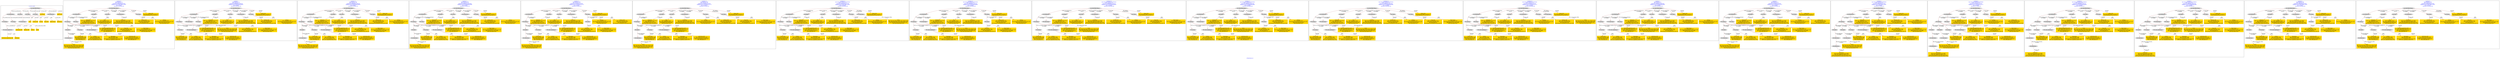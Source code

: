 digraph n0 {
fontcolor="blue"
remincross="true"
label="s29-gilcrease.csv"
subgraph cluster_0 {
label="1-correct model"
n2[style="filled",color="white",fillcolor="lightgray",label="E12_Production1"];
n3[style="filled",color="white",fillcolor="lightgray",label="E21_Person1"];
n4[style="filled",color="white",fillcolor="lightgray",label="E55_Type3"];
n5[style="filled",color="white",fillcolor="lightgray",label="E52_Time-Span1"];
n6[style="filled",color="white",fillcolor="lightgray",label="E82_Actor_Appellation1"];
n7[shape="plaintext",style="filled",fillcolor="gold",label="Attribution_URI"];
n8[style="filled",color="white",fillcolor="lightgray",label="E22_Man-Made_Object1"];
n9[style="filled",color="white",fillcolor="lightgray",label="E35_Title1"];
n10[style="filled",color="white",fillcolor="lightgray",label="E55_Type1"];
n11[style="filled",color="white",fillcolor="lightgray",label="E55_Type2"];
n12[shape="plaintext",style="filled",fillcolor="gold",label="Description"];
n13[style="filled",color="white",fillcolor="lightgray",label="E54_Dimension1"];
n14[shape="plaintext",style="filled",fillcolor="gold",label="Object_URI"];
n15[shape="plaintext",style="filled",fillcolor="gold",label="Title"];
n16[shape="plaintext",style="filled",fillcolor="gold",label="Dated"];
n17[shape="plaintext",style="filled",fillcolor="gold",label="Dimensions"];
n18[shape="plaintext",style="filled",fillcolor="gold",label="Culture_URI"];
n19[shape="plaintext",style="filled",fillcolor="gold",label="Culture"];
n20[shape="plaintext",style="filled",fillcolor="gold",label="Type_URI"];
n21[shape="plaintext",style="filled",fillcolor="gold",label="Object Name"];
n22[shape="plaintext",style="filled",fillcolor="gold",label="Medium_URI"];
n23[shape="plaintext",style="filled",fillcolor="gold",label="Medium"];
n24[shape="plaintext",style="filled",fillcolor="gold",label="Attribution_Appellation_URI"];
n25[shape="plaintext",style="filled",fillcolor="gold",label="Attribution"];
}
subgraph cluster_1 {
label="candidate 0\nlink coherence:1.0\nnode coherence:1.0\nconfidence:0.4941647634791993\nmapping score:0.5456739687787807\ncost:24.99986\n-precision:0.44-recall:0.48"
n27[style="filled",color="white",fillcolor="lightgray",label="E12_Production1"];
n28[style="filled",color="white",fillcolor="lightgray",label="E21_Person1"];
n29[style="filled",color="white",fillcolor="lightgray",label="E55_Type1"];
n30[style="filled",color="white",fillcolor="lightgray",label="E67_Birth1"];
n31[style="filled",color="white",fillcolor="lightgray",label="E74_Group1"];
n32[style="filled",color="white",fillcolor="lightgray",label="E82_Actor_Appellation1"];
n33[style="filled",color="white",fillcolor="lightgray",label="E22_Man-Made_Object1"];
n34[style="filled",color="white",fillcolor="lightgray",label="E30_Right1"];
n35[style="filled",color="white",fillcolor="lightgray",label="E35_Title1"];
n36[style="filled",color="white",fillcolor="lightgray",label="E54_Dimension1"];
n37[style="filled",color="white",fillcolor="lightgray",label="E55_Type2"];
n38[style="filled",color="white",fillcolor="lightgray",label="E52_Time-Span1"];
n39[shape="plaintext",style="filled",fillcolor="gold",label="Description\n[E35_Title,label,0.299]\n[E55_Type,label,0.289]\n[E29_Design_or_Procedure,P3_has_note,0.276]\n[E82_Actor_Appellation,label,0.137]"];
n40[shape="plaintext",style="filled",fillcolor="gold",label="Object_URI\n[E22_Man-Made_Object,classLink,1.0]\n[E54_Dimension,P3_has_note,0.0]"];
n41[shape="plaintext",style="filled",fillcolor="gold",label="Type_URI\n[E55_Type,classLink,0.774]\n[E74_Group,classLink,0.226]\n[E35_Title,label,0.0]\n[E29_Design_or_Procedure,P3_has_note,0.0]"];
n42[shape="plaintext",style="filled",fillcolor="gold",label="Medium_URI\n[E55_Type,classLink,0.661]\n[E74_Group,classLink,0.323]\n[E55_Type,label,0.008]\n[E29_Design_or_Procedure,P3_has_note,0.008]"];
n43[shape="plaintext",style="filled",fillcolor="gold",label="Culture_URI\n[E74_Group,classLink,0.503]\n[E55_Type,classLink,0.496]\n[E35_Title,label,0.001]\n[E74_Group,label,0.0]"];
n44[shape="plaintext",style="filled",fillcolor="gold",label="Attribution_Appellation_URI\n[E82_Actor_Appellation,classLink,0.883]\n[E21_Person,classLink,0.117]\n[E82_Actor_Appellation,label,0.0]\n[E35_Title,label,0.0]"];
n45[shape="plaintext",style="filled",fillcolor="gold",label="Attribution_URI\n[E21_Person,classLink,0.583]\n[E82_Actor_Appellation,classLink,0.417]\n[E82_Actor_Appellation,label,0.0]\n[E35_Title,label,0.0]"];
n46[shape="plaintext",style="filled",fillcolor="gold",label="Attribution\n[E82_Actor_Appellation,label,0.872]\n[E35_Title,label,0.122]\n[E30_Right,P3_has_note,0.005]\n[E22_Man-Made_Object,classLink,0.0]"];
n47[shape="plaintext",style="filled",fillcolor="gold",label="Culture\n[E35_Title,label,0.606]\n[E74_Group,label,0.198]\n[E74_Group,classLink,0.115]\n[E82_Actor_Appellation,label,0.081]"];
n48[shape="plaintext",style="filled",fillcolor="gold",label="Medium\n[E55_Type,label,0.501]\n[E29_Design_or_Procedure,P3_has_note,0.497]\n[E55_Type,classLink,0.001]\n[E35_Title,label,0.001]"];
n49[shape="plaintext",style="filled",fillcolor="gold",label="Dimensions\n[E54_Dimension,P3_has_note,0.899]\n[E82_Actor_Appellation,label,0.079]\n[E52_Time-Span,P82b_end_of_the_end,0.013]\n[E52_Time-Span,P82_at_some_time_within,0.009]"];
n50[shape="plaintext",style="filled",fillcolor="gold",label="Dated\n[E52_Time-Span,P82_at_some_time_within,0.418]\n[E52_Time-Span,P82a_begin_of_the_begin,0.282]\n[E52_Time-Span,P82b_end_of_the_end,0.224]\n[E52_Time-Span,label,0.076]"];
n51[shape="plaintext",style="filled",fillcolor="gold",label="Object Name\n[E55_Type,label,0.478]\n[E29_Design_or_Procedure,P3_has_note,0.449]\n[E30_Right,P3_has_note,0.068]\n[E35_Title,label,0.005]"];
n52[shape="plaintext",style="filled",fillcolor="gold",label="Title\n[E35_Title,label,0.812]\n[E82_Actor_Appellation,label,0.175]\n[E30_Right,P3_has_note,0.008]\n[E55_Type,label,0.006]"];
}
subgraph cluster_2 {
label="candidate 1\nlink coherence:1.0\nnode coherence:1.0\nconfidence:0.48450901617984765\nmapping score:0.5424553863456635\ncost:23.99988\n-precision:0.46-recall:0.48"
n54[style="filled",color="white",fillcolor="lightgray",label="E12_Production1"];
n55[style="filled",color="white",fillcolor="lightgray",label="E21_Person1"];
n56[style="filled",color="white",fillcolor="lightgray",label="E52_Time-Span2"];
n57[style="filled",color="white",fillcolor="lightgray",label="E55_Type1"];
n58[style="filled",color="white",fillcolor="lightgray",label="E74_Group1"];
n59[style="filled",color="white",fillcolor="lightgray",label="E82_Actor_Appellation1"];
n60[style="filled",color="white",fillcolor="lightgray",label="E22_Man-Made_Object1"];
n61[style="filled",color="white",fillcolor="lightgray",label="E30_Right1"];
n62[style="filled",color="white",fillcolor="lightgray",label="E35_Title1"];
n63[style="filled",color="white",fillcolor="lightgray",label="E54_Dimension1"];
n64[style="filled",color="white",fillcolor="lightgray",label="E55_Type2"];
n65[shape="plaintext",style="filled",fillcolor="gold",label="Description\n[E35_Title,label,0.299]\n[E55_Type,label,0.289]\n[E29_Design_or_Procedure,P3_has_note,0.276]\n[E82_Actor_Appellation,label,0.137]"];
n66[shape="plaintext",style="filled",fillcolor="gold",label="Object_URI\n[E22_Man-Made_Object,classLink,1.0]\n[E54_Dimension,P3_has_note,0.0]"];
n67[shape="plaintext",style="filled",fillcolor="gold",label="Type_URI\n[E55_Type,classLink,0.774]\n[E74_Group,classLink,0.226]\n[E35_Title,label,0.0]\n[E29_Design_or_Procedure,P3_has_note,0.0]"];
n68[shape="plaintext",style="filled",fillcolor="gold",label="Medium_URI\n[E55_Type,classLink,0.661]\n[E74_Group,classLink,0.323]\n[E55_Type,label,0.008]\n[E29_Design_or_Procedure,P3_has_note,0.008]"];
n69[shape="plaintext",style="filled",fillcolor="gold",label="Dated\n[E52_Time-Span,P82_at_some_time_within,0.418]\n[E52_Time-Span,P82a_begin_of_the_begin,0.282]\n[E52_Time-Span,P82b_end_of_the_end,0.224]\n[E52_Time-Span,label,0.076]"];
n70[shape="plaintext",style="filled",fillcolor="gold",label="Culture_URI\n[E74_Group,classLink,0.503]\n[E55_Type,classLink,0.496]\n[E35_Title,label,0.001]\n[E74_Group,label,0.0]"];
n71[shape="plaintext",style="filled",fillcolor="gold",label="Attribution_Appellation_URI\n[E82_Actor_Appellation,classLink,0.883]\n[E21_Person,classLink,0.117]\n[E82_Actor_Appellation,label,0.0]\n[E35_Title,label,0.0]"];
n72[shape="plaintext",style="filled",fillcolor="gold",label="Attribution_URI\n[E21_Person,classLink,0.583]\n[E82_Actor_Appellation,classLink,0.417]\n[E82_Actor_Appellation,label,0.0]\n[E35_Title,label,0.0]"];
n73[shape="plaintext",style="filled",fillcolor="gold",label="Attribution\n[E82_Actor_Appellation,label,0.872]\n[E35_Title,label,0.122]\n[E30_Right,P3_has_note,0.005]\n[E22_Man-Made_Object,classLink,0.0]"];
n74[shape="plaintext",style="filled",fillcolor="gold",label="Culture\n[E35_Title,label,0.606]\n[E74_Group,label,0.198]\n[E74_Group,classLink,0.115]\n[E82_Actor_Appellation,label,0.081]"];
n75[shape="plaintext",style="filled",fillcolor="gold",label="Medium\n[E55_Type,label,0.501]\n[E29_Design_or_Procedure,P3_has_note,0.497]\n[E55_Type,classLink,0.001]\n[E35_Title,label,0.001]"];
n76[shape="plaintext",style="filled",fillcolor="gold",label="Dimensions\n[E54_Dimension,P3_has_note,0.899]\n[E82_Actor_Appellation,label,0.079]\n[E52_Time-Span,P82b_end_of_the_end,0.013]\n[E52_Time-Span,P82_at_some_time_within,0.009]"];
n77[shape="plaintext",style="filled",fillcolor="gold",label="Object Name\n[E55_Type,label,0.478]\n[E29_Design_or_Procedure,P3_has_note,0.449]\n[E30_Right,P3_has_note,0.068]\n[E35_Title,label,0.005]"];
n78[shape="plaintext",style="filled",fillcolor="gold",label="Title\n[E35_Title,label,0.812]\n[E82_Actor_Appellation,label,0.175]\n[E30_Right,P3_has_note,0.008]\n[E55_Type,label,0.006]"];
}
subgraph cluster_3 {
label="candidate 10\nlink coherence:0.96\nnode coherence:1.0\nconfidence:0.48450901617984765\nmapping score:0.5424553863456635\ncost:24.99987\n-precision:0.4-recall:0.43"
n80[style="filled",color="white",fillcolor="lightgray",label="E12_Production1"];
n81[style="filled",color="white",fillcolor="lightgray",label="E21_Person1"];
n82[style="filled",color="white",fillcolor="lightgray",label="E55_Type1"];
n83[style="filled",color="white",fillcolor="lightgray",label="E67_Birth1"];
n84[style="filled",color="white",fillcolor="lightgray",label="E74_Group1"];
n85[style="filled",color="white",fillcolor="lightgray",label="E82_Actor_Appellation1"];
n86[style="filled",color="white",fillcolor="lightgray",label="E22_Man-Made_Object1"];
n87[style="filled",color="white",fillcolor="lightgray",label="E30_Right1"];
n88[style="filled",color="white",fillcolor="lightgray",label="E35_Title1"];
n89[style="filled",color="white",fillcolor="lightgray",label="E54_Dimension1"];
n90[style="filled",color="white",fillcolor="lightgray",label="E55_Type2"];
n91[style="filled",color="white",fillcolor="lightgray",label="E52_Time-Span2"];
n92[shape="plaintext",style="filled",fillcolor="gold",label="Description\n[E35_Title,label,0.299]\n[E55_Type,label,0.289]\n[E29_Design_or_Procedure,P3_has_note,0.276]\n[E82_Actor_Appellation,label,0.137]"];
n93[shape="plaintext",style="filled",fillcolor="gold",label="Object_URI\n[E22_Man-Made_Object,classLink,1.0]\n[E54_Dimension,P3_has_note,0.0]"];
n94[shape="plaintext",style="filled",fillcolor="gold",label="Type_URI\n[E55_Type,classLink,0.774]\n[E74_Group,classLink,0.226]\n[E35_Title,label,0.0]\n[E29_Design_or_Procedure,P3_has_note,0.0]"];
n95[shape="plaintext",style="filled",fillcolor="gold",label="Medium_URI\n[E55_Type,classLink,0.661]\n[E74_Group,classLink,0.323]\n[E55_Type,label,0.008]\n[E29_Design_or_Procedure,P3_has_note,0.008]"];
n96[shape="plaintext",style="filled",fillcolor="gold",label="Dated\n[E52_Time-Span,P82_at_some_time_within,0.418]\n[E52_Time-Span,P82a_begin_of_the_begin,0.282]\n[E52_Time-Span,P82b_end_of_the_end,0.224]\n[E52_Time-Span,label,0.076]"];
n97[shape="plaintext",style="filled",fillcolor="gold",label="Culture_URI\n[E74_Group,classLink,0.503]\n[E55_Type,classLink,0.496]\n[E35_Title,label,0.001]\n[E74_Group,label,0.0]"];
n98[shape="plaintext",style="filled",fillcolor="gold",label="Attribution_Appellation_URI\n[E82_Actor_Appellation,classLink,0.883]\n[E21_Person,classLink,0.117]\n[E82_Actor_Appellation,label,0.0]\n[E35_Title,label,0.0]"];
n99[shape="plaintext",style="filled",fillcolor="gold",label="Attribution_URI\n[E21_Person,classLink,0.583]\n[E82_Actor_Appellation,classLink,0.417]\n[E82_Actor_Appellation,label,0.0]\n[E35_Title,label,0.0]"];
n100[shape="plaintext",style="filled",fillcolor="gold",label="Attribution\n[E82_Actor_Appellation,label,0.872]\n[E35_Title,label,0.122]\n[E30_Right,P3_has_note,0.005]\n[E22_Man-Made_Object,classLink,0.0]"];
n101[shape="plaintext",style="filled",fillcolor="gold",label="Culture\n[E35_Title,label,0.606]\n[E74_Group,label,0.198]\n[E74_Group,classLink,0.115]\n[E82_Actor_Appellation,label,0.081]"];
n102[shape="plaintext",style="filled",fillcolor="gold",label="Medium\n[E55_Type,label,0.501]\n[E29_Design_or_Procedure,P3_has_note,0.497]\n[E55_Type,classLink,0.001]\n[E35_Title,label,0.001]"];
n103[shape="plaintext",style="filled",fillcolor="gold",label="Dimensions\n[E54_Dimension,P3_has_note,0.899]\n[E82_Actor_Appellation,label,0.079]\n[E52_Time-Span,P82b_end_of_the_end,0.013]\n[E52_Time-Span,P82_at_some_time_within,0.009]"];
n104[shape="plaintext",style="filled",fillcolor="gold",label="Object Name\n[E55_Type,label,0.478]\n[E29_Design_or_Procedure,P3_has_note,0.449]\n[E30_Right,P3_has_note,0.068]\n[E35_Title,label,0.005]"];
n105[shape="plaintext",style="filled",fillcolor="gold",label="Title\n[E35_Title,label,0.812]\n[E82_Actor_Appellation,label,0.175]\n[E30_Right,P3_has_note,0.008]\n[E55_Type,label,0.006]"];
}
subgraph cluster_4 {
label="candidate 11\nlink coherence:0.96\nnode coherence:1.0\nconfidence:0.48034327185061665\nmapping score:0.5410668049025865\ncost:24.99987\n-precision:0.4-recall:0.43"
n107[style="filled",color="white",fillcolor="lightgray",label="E12_Production1"];
n108[style="filled",color="white",fillcolor="lightgray",label="E21_Person1"];
n109[style="filled",color="white",fillcolor="lightgray",label="E55_Type1"];
n110[style="filled",color="white",fillcolor="lightgray",label="E67_Birth1"];
n111[style="filled",color="white",fillcolor="lightgray",label="E74_Group1"];
n112[style="filled",color="white",fillcolor="lightgray",label="E82_Actor_Appellation1"];
n113[style="filled",color="white",fillcolor="lightgray",label="E22_Man-Made_Object1"];
n114[style="filled",color="white",fillcolor="lightgray",label="E30_Right1"];
n115[style="filled",color="white",fillcolor="lightgray",label="E35_Title1"];
n116[style="filled",color="white",fillcolor="lightgray",label="E54_Dimension1"];
n117[style="filled",color="white",fillcolor="lightgray",label="E55_Type2"];
n118[style="filled",color="white",fillcolor="lightgray",label="E52_Time-Span2"];
n119[shape="plaintext",style="filled",fillcolor="gold",label="Description\n[E35_Title,label,0.299]\n[E55_Type,label,0.289]\n[E29_Design_or_Procedure,P3_has_note,0.276]\n[E82_Actor_Appellation,label,0.137]"];
n120[shape="plaintext",style="filled",fillcolor="gold",label="Dated\n[E52_Time-Span,P82_at_some_time_within,0.418]\n[E52_Time-Span,P82a_begin_of_the_begin,0.282]\n[E52_Time-Span,P82b_end_of_the_end,0.224]\n[E52_Time-Span,label,0.076]"];
n121[shape="plaintext",style="filled",fillcolor="gold",label="Object_URI\n[E22_Man-Made_Object,classLink,1.0]\n[E54_Dimension,P3_has_note,0.0]"];
n122[shape="plaintext",style="filled",fillcolor="gold",label="Type_URI\n[E55_Type,classLink,0.774]\n[E74_Group,classLink,0.226]\n[E35_Title,label,0.0]\n[E29_Design_or_Procedure,P3_has_note,0.0]"];
n123[shape="plaintext",style="filled",fillcolor="gold",label="Medium_URI\n[E55_Type,classLink,0.661]\n[E74_Group,classLink,0.323]\n[E55_Type,label,0.008]\n[E29_Design_or_Procedure,P3_has_note,0.008]"];
n124[shape="plaintext",style="filled",fillcolor="gold",label="Culture_URI\n[E74_Group,classLink,0.503]\n[E55_Type,classLink,0.496]\n[E35_Title,label,0.001]\n[E74_Group,label,0.0]"];
n125[shape="plaintext",style="filled",fillcolor="gold",label="Attribution_Appellation_URI\n[E82_Actor_Appellation,classLink,0.883]\n[E21_Person,classLink,0.117]\n[E82_Actor_Appellation,label,0.0]\n[E35_Title,label,0.0]"];
n126[shape="plaintext",style="filled",fillcolor="gold",label="Attribution_URI\n[E21_Person,classLink,0.583]\n[E82_Actor_Appellation,classLink,0.417]\n[E82_Actor_Appellation,label,0.0]\n[E35_Title,label,0.0]"];
n127[shape="plaintext",style="filled",fillcolor="gold",label="Attribution\n[E82_Actor_Appellation,label,0.872]\n[E35_Title,label,0.122]\n[E30_Right,P3_has_note,0.005]\n[E22_Man-Made_Object,classLink,0.0]"];
n128[shape="plaintext",style="filled",fillcolor="gold",label="Culture\n[E35_Title,label,0.606]\n[E74_Group,label,0.198]\n[E74_Group,classLink,0.115]\n[E82_Actor_Appellation,label,0.081]"];
n129[shape="plaintext",style="filled",fillcolor="gold",label="Medium\n[E55_Type,label,0.501]\n[E29_Design_or_Procedure,P3_has_note,0.497]\n[E55_Type,classLink,0.001]\n[E35_Title,label,0.001]"];
n130[shape="plaintext",style="filled",fillcolor="gold",label="Dimensions\n[E54_Dimension,P3_has_note,0.899]\n[E82_Actor_Appellation,label,0.079]\n[E52_Time-Span,P82b_end_of_the_end,0.013]\n[E52_Time-Span,P82_at_some_time_within,0.009]"];
n131[shape="plaintext",style="filled",fillcolor="gold",label="Object Name\n[E55_Type,label,0.478]\n[E29_Design_or_Procedure,P3_has_note,0.449]\n[E30_Right,P3_has_note,0.068]\n[E35_Title,label,0.005]"];
n132[shape="plaintext",style="filled",fillcolor="gold",label="Title\n[E35_Title,label,0.812]\n[E82_Actor_Appellation,label,0.175]\n[E30_Right,P3_has_note,0.008]\n[E55_Type,label,0.006]"];
}
subgraph cluster_5 {
label="candidate 12\nlink coherence:0.96\nnode coherence:1.0\nconfidence:0.4118353576765097\nmapping score:0.5182308335112175\ncost:123.99987\n-precision:0.4-recall:0.43"
n134[style="filled",color="white",fillcolor="lightgray",label="E12_Production1"];
n135[style="filled",color="white",fillcolor="lightgray",label="E21_Person1"];
n136[style="filled",color="white",fillcolor="lightgray",label="E67_Birth1"];
n137[style="filled",color="white",fillcolor="lightgray",label="E74_Group1"];
n138[style="filled",color="white",fillcolor="lightgray",label="E82_Actor_Appellation1"];
n139[style="filled",color="white",fillcolor="lightgray",label="E22_Man-Made_Object1"];
n140[style="filled",color="white",fillcolor="lightgray",label="E30_Right1"];
n141[style="filled",color="white",fillcolor="lightgray",label="E35_Title1"];
n142[style="filled",color="white",fillcolor="lightgray",label="E54_Dimension1"];
n143[style="filled",color="white",fillcolor="lightgray",label="E55_Type2"];
n144[style="filled",color="white",fillcolor="lightgray",label="E52_Time-Span1"];
n145[style="filled",color="white",fillcolor="lightgray",label="E55_Type1"];
n146[shape="plaintext",style="filled",fillcolor="gold",label="Description\n[E35_Title,label,0.299]\n[E55_Type,label,0.289]\n[E29_Design_or_Procedure,P3_has_note,0.276]\n[E82_Actor_Appellation,label,0.137]"];
n147[shape="plaintext",style="filled",fillcolor="gold",label="Object_URI\n[E22_Man-Made_Object,classLink,1.0]\n[E54_Dimension,P3_has_note,0.0]"];
n148[shape="plaintext",style="filled",fillcolor="gold",label="Medium\n[E55_Type,label,0.501]\n[E29_Design_or_Procedure,P3_has_note,0.497]\n[E55_Type,classLink,0.001]\n[E35_Title,label,0.001]"];
n149[shape="plaintext",style="filled",fillcolor="gold",label="Type_URI\n[E55_Type,classLink,0.774]\n[E74_Group,classLink,0.226]\n[E35_Title,label,0.0]\n[E29_Design_or_Procedure,P3_has_note,0.0]"];
n150[shape="plaintext",style="filled",fillcolor="gold",label="Culture_URI\n[E74_Group,classLink,0.503]\n[E55_Type,classLink,0.496]\n[E35_Title,label,0.001]\n[E74_Group,label,0.0]"];
n151[shape="plaintext",style="filled",fillcolor="gold",label="Attribution_Appellation_URI\n[E82_Actor_Appellation,classLink,0.883]\n[E21_Person,classLink,0.117]\n[E82_Actor_Appellation,label,0.0]\n[E35_Title,label,0.0]"];
n152[shape="plaintext",style="filled",fillcolor="gold",label="Attribution_URI\n[E21_Person,classLink,0.583]\n[E82_Actor_Appellation,classLink,0.417]\n[E82_Actor_Appellation,label,0.0]\n[E35_Title,label,0.0]"];
n153[shape="plaintext",style="filled",fillcolor="gold",label="Attribution\n[E82_Actor_Appellation,label,0.872]\n[E35_Title,label,0.122]\n[E30_Right,P3_has_note,0.005]\n[E22_Man-Made_Object,classLink,0.0]"];
n154[shape="plaintext",style="filled",fillcolor="gold",label="Culture\n[E35_Title,label,0.606]\n[E74_Group,label,0.198]\n[E74_Group,classLink,0.115]\n[E82_Actor_Appellation,label,0.081]"];
n155[shape="plaintext",style="filled",fillcolor="gold",label="Medium_URI\n[E55_Type,classLink,0.661]\n[E74_Group,classLink,0.323]\n[E55_Type,label,0.008]\n[E29_Design_or_Procedure,P3_has_note,0.008]"];
n156[shape="plaintext",style="filled",fillcolor="gold",label="Dimensions\n[E54_Dimension,P3_has_note,0.899]\n[E82_Actor_Appellation,label,0.079]\n[E52_Time-Span,P82b_end_of_the_end,0.013]\n[E52_Time-Span,P82_at_some_time_within,0.009]"];
n157[shape="plaintext",style="filled",fillcolor="gold",label="Dated\n[E52_Time-Span,P82_at_some_time_within,0.418]\n[E52_Time-Span,P82a_begin_of_the_begin,0.282]\n[E52_Time-Span,P82b_end_of_the_end,0.224]\n[E52_Time-Span,label,0.076]"];
n158[shape="plaintext",style="filled",fillcolor="gold",label="Object Name\n[E55_Type,label,0.478]\n[E29_Design_or_Procedure,P3_has_note,0.449]\n[E30_Right,P3_has_note,0.068]\n[E35_Title,label,0.005]"];
n159[shape="plaintext",style="filled",fillcolor="gold",label="Title\n[E35_Title,label,0.812]\n[E82_Actor_Appellation,label,0.175]\n[E30_Right,P3_has_note,0.008]\n[E55_Type,label,0.006]"];
}
subgraph cluster_6 {
label="candidate 13\nlink coherence:0.96\nnode coherence:1.0\nconfidence:0.4118353576765097\nmapping score:0.5182308335112175\ncost:124.009872\n-precision:0.4-recall:0.43"
n161[style="filled",color="white",fillcolor="lightgray",label="E12_Production1"];
n162[style="filled",color="white",fillcolor="lightgray",label="E21_Person1"];
n163[style="filled",color="white",fillcolor="lightgray",label="E67_Birth1"];
n164[style="filled",color="white",fillcolor="lightgray",label="E74_Group1"];
n165[style="filled",color="white",fillcolor="lightgray",label="E82_Actor_Appellation1"];
n166[style="filled",color="white",fillcolor="lightgray",label="E22_Man-Made_Object1"];
n167[style="filled",color="white",fillcolor="lightgray",label="E30_Right1"];
n168[style="filled",color="white",fillcolor="lightgray",label="E35_Title1"];
n169[style="filled",color="white",fillcolor="lightgray",label="E54_Dimension1"];
n170[style="filled",color="white",fillcolor="lightgray",label="E55_Type2"];
n171[style="filled",color="white",fillcolor="lightgray",label="E52_Time-Span1"];
n172[style="filled",color="white",fillcolor="lightgray",label="E55_Type1"];
n173[shape="plaintext",style="filled",fillcolor="gold",label="Description\n[E35_Title,label,0.299]\n[E55_Type,label,0.289]\n[E29_Design_or_Procedure,P3_has_note,0.276]\n[E82_Actor_Appellation,label,0.137]"];
n174[shape="plaintext",style="filled",fillcolor="gold",label="Object_URI\n[E22_Man-Made_Object,classLink,1.0]\n[E54_Dimension,P3_has_note,0.0]"];
n175[shape="plaintext",style="filled",fillcolor="gold",label="Medium\n[E55_Type,label,0.501]\n[E29_Design_or_Procedure,P3_has_note,0.497]\n[E55_Type,classLink,0.001]\n[E35_Title,label,0.001]"];
n176[shape="plaintext",style="filled",fillcolor="gold",label="Type_URI\n[E55_Type,classLink,0.774]\n[E74_Group,classLink,0.226]\n[E35_Title,label,0.0]\n[E29_Design_or_Procedure,P3_has_note,0.0]"];
n177[shape="plaintext",style="filled",fillcolor="gold",label="Culture_URI\n[E74_Group,classLink,0.503]\n[E55_Type,classLink,0.496]\n[E35_Title,label,0.001]\n[E74_Group,label,0.0]"];
n178[shape="plaintext",style="filled",fillcolor="gold",label="Attribution_Appellation_URI\n[E82_Actor_Appellation,classLink,0.883]\n[E21_Person,classLink,0.117]\n[E82_Actor_Appellation,label,0.0]\n[E35_Title,label,0.0]"];
n179[shape="plaintext",style="filled",fillcolor="gold",label="Attribution_URI\n[E21_Person,classLink,0.583]\n[E82_Actor_Appellation,classLink,0.417]\n[E82_Actor_Appellation,label,0.0]\n[E35_Title,label,0.0]"];
n180[shape="plaintext",style="filled",fillcolor="gold",label="Attribution\n[E82_Actor_Appellation,label,0.872]\n[E35_Title,label,0.122]\n[E30_Right,P3_has_note,0.005]\n[E22_Man-Made_Object,classLink,0.0]"];
n181[shape="plaintext",style="filled",fillcolor="gold",label="Culture\n[E35_Title,label,0.606]\n[E74_Group,label,0.198]\n[E74_Group,classLink,0.115]\n[E82_Actor_Appellation,label,0.081]"];
n182[shape="plaintext",style="filled",fillcolor="gold",label="Medium_URI\n[E55_Type,classLink,0.661]\n[E74_Group,classLink,0.323]\n[E55_Type,label,0.008]\n[E29_Design_or_Procedure,P3_has_note,0.008]"];
n183[shape="plaintext",style="filled",fillcolor="gold",label="Dimensions\n[E54_Dimension,P3_has_note,0.899]\n[E82_Actor_Appellation,label,0.079]\n[E52_Time-Span,P82b_end_of_the_end,0.013]\n[E52_Time-Span,P82_at_some_time_within,0.009]"];
n184[shape="plaintext",style="filled",fillcolor="gold",label="Dated\n[E52_Time-Span,P82_at_some_time_within,0.418]\n[E52_Time-Span,P82a_begin_of_the_begin,0.282]\n[E52_Time-Span,P82b_end_of_the_end,0.224]\n[E52_Time-Span,label,0.076]"];
n185[shape="plaintext",style="filled",fillcolor="gold",label="Object Name\n[E55_Type,label,0.478]\n[E29_Design_or_Procedure,P3_has_note,0.449]\n[E30_Right,P3_has_note,0.068]\n[E35_Title,label,0.005]"];
n186[shape="plaintext",style="filled",fillcolor="gold",label="Title\n[E35_Title,label,0.812]\n[E82_Actor_Appellation,label,0.175]\n[E30_Right,P3_has_note,0.008]\n[E55_Type,label,0.006]"];
}
subgraph cluster_7 {
label="candidate 14\nlink coherence:0.9583333333333334\nnode coherence:1.0\nconfidence:0.4941647634791993\nmapping score:0.5456739687787807\ncost:123.009892\n-precision:0.46-recall:0.48"
n188[style="filled",color="white",fillcolor="lightgray",label="E12_Production1"];
n189[style="filled",color="white",fillcolor="lightgray",label="E21_Person1"];
n190[style="filled",color="white",fillcolor="lightgray",label="E55_Type1"];
n191[style="filled",color="white",fillcolor="lightgray",label="E74_Group1"];
n192[style="filled",color="white",fillcolor="lightgray",label="E82_Actor_Appellation1"];
n193[style="filled",color="white",fillcolor="lightgray",label="E22_Man-Made_Object1"];
n194[style="filled",color="white",fillcolor="lightgray",label="E30_Right1"];
n195[style="filled",color="white",fillcolor="lightgray",label="E35_Title1"];
n196[style="filled",color="white",fillcolor="lightgray",label="E54_Dimension1"];
n197[style="filled",color="white",fillcolor="lightgray",label="E55_Type2"];
n198[style="filled",color="white",fillcolor="lightgray",label="E52_Time-Span1"];
n199[shape="plaintext",style="filled",fillcolor="gold",label="Description\n[E35_Title,label,0.299]\n[E55_Type,label,0.289]\n[E29_Design_or_Procedure,P3_has_note,0.276]\n[E82_Actor_Appellation,label,0.137]"];
n200[shape="plaintext",style="filled",fillcolor="gold",label="Object_URI\n[E22_Man-Made_Object,classLink,1.0]\n[E54_Dimension,P3_has_note,0.0]"];
n201[shape="plaintext",style="filled",fillcolor="gold",label="Type_URI\n[E55_Type,classLink,0.774]\n[E74_Group,classLink,0.226]\n[E35_Title,label,0.0]\n[E29_Design_or_Procedure,P3_has_note,0.0]"];
n202[shape="plaintext",style="filled",fillcolor="gold",label="Medium_URI\n[E55_Type,classLink,0.661]\n[E74_Group,classLink,0.323]\n[E55_Type,label,0.008]\n[E29_Design_or_Procedure,P3_has_note,0.008]"];
n203[shape="plaintext",style="filled",fillcolor="gold",label="Culture_URI\n[E74_Group,classLink,0.503]\n[E55_Type,classLink,0.496]\n[E35_Title,label,0.001]\n[E74_Group,label,0.0]"];
n204[shape="plaintext",style="filled",fillcolor="gold",label="Attribution_Appellation_URI\n[E82_Actor_Appellation,classLink,0.883]\n[E21_Person,classLink,0.117]\n[E82_Actor_Appellation,label,0.0]\n[E35_Title,label,0.0]"];
n205[shape="plaintext",style="filled",fillcolor="gold",label="Attribution_URI\n[E21_Person,classLink,0.583]\n[E82_Actor_Appellation,classLink,0.417]\n[E82_Actor_Appellation,label,0.0]\n[E35_Title,label,0.0]"];
n206[shape="plaintext",style="filled",fillcolor="gold",label="Attribution\n[E82_Actor_Appellation,label,0.872]\n[E35_Title,label,0.122]\n[E30_Right,P3_has_note,0.005]\n[E22_Man-Made_Object,classLink,0.0]"];
n207[shape="plaintext",style="filled",fillcolor="gold",label="Culture\n[E35_Title,label,0.606]\n[E74_Group,label,0.198]\n[E74_Group,classLink,0.115]\n[E82_Actor_Appellation,label,0.081]"];
n208[shape="plaintext",style="filled",fillcolor="gold",label="Medium\n[E55_Type,label,0.501]\n[E29_Design_or_Procedure,P3_has_note,0.497]\n[E55_Type,classLink,0.001]\n[E35_Title,label,0.001]"];
n209[shape="plaintext",style="filled",fillcolor="gold",label="Dimensions\n[E54_Dimension,P3_has_note,0.899]\n[E82_Actor_Appellation,label,0.079]\n[E52_Time-Span,P82b_end_of_the_end,0.013]\n[E52_Time-Span,P82_at_some_time_within,0.009]"];
n210[shape="plaintext",style="filled",fillcolor="gold",label="Dated\n[E52_Time-Span,P82_at_some_time_within,0.418]\n[E52_Time-Span,P82a_begin_of_the_begin,0.282]\n[E52_Time-Span,P82b_end_of_the_end,0.224]\n[E52_Time-Span,label,0.076]"];
n211[shape="plaintext",style="filled",fillcolor="gold",label="Object Name\n[E55_Type,label,0.478]\n[E29_Design_or_Procedure,P3_has_note,0.449]\n[E30_Right,P3_has_note,0.068]\n[E35_Title,label,0.005]"];
n212[shape="plaintext",style="filled",fillcolor="gold",label="Title\n[E35_Title,label,0.812]\n[E82_Actor_Appellation,label,0.175]\n[E30_Right,P3_has_note,0.008]\n[E55_Type,label,0.006]"];
}
subgraph cluster_8 {
label="candidate 15\nlink coherence:0.9583333333333334\nnode coherence:1.0\nconfidence:0.48450901617984765\nmapping score:0.5424553863456635\ncost:122.99989\n-precision:0.46-recall:0.48"
n214[style="filled",color="white",fillcolor="lightgray",label="E12_Production1"];
n215[style="filled",color="white",fillcolor="lightgray",label="E21_Person1"];
n216[style="filled",color="white",fillcolor="lightgray",label="E52_Time-Span2"];
n217[style="filled",color="white",fillcolor="lightgray",label="E74_Group1"];
n218[style="filled",color="white",fillcolor="lightgray",label="E82_Actor_Appellation1"];
n219[style="filled",color="white",fillcolor="lightgray",label="E22_Man-Made_Object1"];
n220[style="filled",color="white",fillcolor="lightgray",label="E30_Right1"];
n221[style="filled",color="white",fillcolor="lightgray",label="E35_Title1"];
n222[style="filled",color="white",fillcolor="lightgray",label="E54_Dimension1"];
n223[style="filled",color="white",fillcolor="lightgray",label="E55_Type2"];
n224[style="filled",color="white",fillcolor="lightgray",label="E55_Type1"];
n225[shape="plaintext",style="filled",fillcolor="gold",label="Description\n[E35_Title,label,0.299]\n[E55_Type,label,0.289]\n[E29_Design_or_Procedure,P3_has_note,0.276]\n[E82_Actor_Appellation,label,0.137]"];
n226[shape="plaintext",style="filled",fillcolor="gold",label="Object_URI\n[E22_Man-Made_Object,classLink,1.0]\n[E54_Dimension,P3_has_note,0.0]"];
n227[shape="plaintext",style="filled",fillcolor="gold",label="Type_URI\n[E55_Type,classLink,0.774]\n[E74_Group,classLink,0.226]\n[E35_Title,label,0.0]\n[E29_Design_or_Procedure,P3_has_note,0.0]"];
n228[shape="plaintext",style="filled",fillcolor="gold",label="Medium_URI\n[E55_Type,classLink,0.661]\n[E74_Group,classLink,0.323]\n[E55_Type,label,0.008]\n[E29_Design_or_Procedure,P3_has_note,0.008]"];
n229[shape="plaintext",style="filled",fillcolor="gold",label="Dated\n[E52_Time-Span,P82_at_some_time_within,0.418]\n[E52_Time-Span,P82a_begin_of_the_begin,0.282]\n[E52_Time-Span,P82b_end_of_the_end,0.224]\n[E52_Time-Span,label,0.076]"];
n230[shape="plaintext",style="filled",fillcolor="gold",label="Culture_URI\n[E74_Group,classLink,0.503]\n[E55_Type,classLink,0.496]\n[E35_Title,label,0.001]\n[E74_Group,label,0.0]"];
n231[shape="plaintext",style="filled",fillcolor="gold",label="Attribution_Appellation_URI\n[E82_Actor_Appellation,classLink,0.883]\n[E21_Person,classLink,0.117]\n[E82_Actor_Appellation,label,0.0]\n[E35_Title,label,0.0]"];
n232[shape="plaintext",style="filled",fillcolor="gold",label="Attribution_URI\n[E21_Person,classLink,0.583]\n[E82_Actor_Appellation,classLink,0.417]\n[E82_Actor_Appellation,label,0.0]\n[E35_Title,label,0.0]"];
n233[shape="plaintext",style="filled",fillcolor="gold",label="Attribution\n[E82_Actor_Appellation,label,0.872]\n[E35_Title,label,0.122]\n[E30_Right,P3_has_note,0.005]\n[E22_Man-Made_Object,classLink,0.0]"];
n234[shape="plaintext",style="filled",fillcolor="gold",label="Culture\n[E35_Title,label,0.606]\n[E74_Group,label,0.198]\n[E74_Group,classLink,0.115]\n[E82_Actor_Appellation,label,0.081]"];
n235[shape="plaintext",style="filled",fillcolor="gold",label="Medium\n[E55_Type,label,0.501]\n[E29_Design_or_Procedure,P3_has_note,0.497]\n[E55_Type,classLink,0.001]\n[E35_Title,label,0.001]"];
n236[shape="plaintext",style="filled",fillcolor="gold",label="Dimensions\n[E54_Dimension,P3_has_note,0.899]\n[E82_Actor_Appellation,label,0.079]\n[E52_Time-Span,P82b_end_of_the_end,0.013]\n[E52_Time-Span,P82_at_some_time_within,0.009]"];
n237[shape="plaintext",style="filled",fillcolor="gold",label="Object Name\n[E55_Type,label,0.478]\n[E29_Design_or_Procedure,P3_has_note,0.449]\n[E30_Right,P3_has_note,0.068]\n[E35_Title,label,0.005]"];
n238[shape="plaintext",style="filled",fillcolor="gold",label="Title\n[E35_Title,label,0.812]\n[E82_Actor_Appellation,label,0.175]\n[E30_Right,P3_has_note,0.008]\n[E55_Type,label,0.006]"];
}
subgraph cluster_9 {
label="candidate 16\nlink coherence:0.9583333333333334\nnode coherence:1.0\nconfidence:0.48450901617984765\nmapping score:0.5424553863456635\ncost:123.009892\n-precision:0.46-recall:0.48"
n240[style="filled",color="white",fillcolor="lightgray",label="E12_Production1"];
n241[style="filled",color="white",fillcolor="lightgray",label="E21_Person1"];
n242[style="filled",color="white",fillcolor="lightgray",label="E52_Time-Span2"];
n243[style="filled",color="white",fillcolor="lightgray",label="E74_Group1"];
n244[style="filled",color="white",fillcolor="lightgray",label="E82_Actor_Appellation1"];
n245[style="filled",color="white",fillcolor="lightgray",label="E22_Man-Made_Object1"];
n246[style="filled",color="white",fillcolor="lightgray",label="E30_Right1"];
n247[style="filled",color="white",fillcolor="lightgray",label="E35_Title1"];
n248[style="filled",color="white",fillcolor="lightgray",label="E54_Dimension1"];
n249[style="filled",color="white",fillcolor="lightgray",label="E55_Type2"];
n250[style="filled",color="white",fillcolor="lightgray",label="E55_Type1"];
n251[shape="plaintext",style="filled",fillcolor="gold",label="Description\n[E35_Title,label,0.299]\n[E55_Type,label,0.289]\n[E29_Design_or_Procedure,P3_has_note,0.276]\n[E82_Actor_Appellation,label,0.137]"];
n252[shape="plaintext",style="filled",fillcolor="gold",label="Object_URI\n[E22_Man-Made_Object,classLink,1.0]\n[E54_Dimension,P3_has_note,0.0]"];
n253[shape="plaintext",style="filled",fillcolor="gold",label="Type_URI\n[E55_Type,classLink,0.774]\n[E74_Group,classLink,0.226]\n[E35_Title,label,0.0]\n[E29_Design_or_Procedure,P3_has_note,0.0]"];
n254[shape="plaintext",style="filled",fillcolor="gold",label="Medium_URI\n[E55_Type,classLink,0.661]\n[E74_Group,classLink,0.323]\n[E55_Type,label,0.008]\n[E29_Design_or_Procedure,P3_has_note,0.008]"];
n255[shape="plaintext",style="filled",fillcolor="gold",label="Dated\n[E52_Time-Span,P82_at_some_time_within,0.418]\n[E52_Time-Span,P82a_begin_of_the_begin,0.282]\n[E52_Time-Span,P82b_end_of_the_end,0.224]\n[E52_Time-Span,label,0.076]"];
n256[shape="plaintext",style="filled",fillcolor="gold",label="Culture_URI\n[E74_Group,classLink,0.503]\n[E55_Type,classLink,0.496]\n[E35_Title,label,0.001]\n[E74_Group,label,0.0]"];
n257[shape="plaintext",style="filled",fillcolor="gold",label="Attribution_Appellation_URI\n[E82_Actor_Appellation,classLink,0.883]\n[E21_Person,classLink,0.117]\n[E82_Actor_Appellation,label,0.0]\n[E35_Title,label,0.0]"];
n258[shape="plaintext",style="filled",fillcolor="gold",label="Attribution_URI\n[E21_Person,classLink,0.583]\n[E82_Actor_Appellation,classLink,0.417]\n[E82_Actor_Appellation,label,0.0]\n[E35_Title,label,0.0]"];
n259[shape="plaintext",style="filled",fillcolor="gold",label="Attribution\n[E82_Actor_Appellation,label,0.872]\n[E35_Title,label,0.122]\n[E30_Right,P3_has_note,0.005]\n[E22_Man-Made_Object,classLink,0.0]"];
n260[shape="plaintext",style="filled",fillcolor="gold",label="Culture\n[E35_Title,label,0.606]\n[E74_Group,label,0.198]\n[E74_Group,classLink,0.115]\n[E82_Actor_Appellation,label,0.081]"];
n261[shape="plaintext",style="filled",fillcolor="gold",label="Medium\n[E55_Type,label,0.501]\n[E29_Design_or_Procedure,P3_has_note,0.497]\n[E55_Type,classLink,0.001]\n[E35_Title,label,0.001]"];
n262[shape="plaintext",style="filled",fillcolor="gold",label="Dimensions\n[E54_Dimension,P3_has_note,0.899]\n[E82_Actor_Appellation,label,0.079]\n[E52_Time-Span,P82b_end_of_the_end,0.013]\n[E52_Time-Span,P82_at_some_time_within,0.009]"];
n263[shape="plaintext",style="filled",fillcolor="gold",label="Object Name\n[E55_Type,label,0.478]\n[E29_Design_or_Procedure,P3_has_note,0.449]\n[E30_Right,P3_has_note,0.068]\n[E35_Title,label,0.005]"];
n264[shape="plaintext",style="filled",fillcolor="gold",label="Title\n[E35_Title,label,0.812]\n[E82_Actor_Appellation,label,0.175]\n[E30_Right,P3_has_note,0.008]\n[E55_Type,label,0.006]"];
}
subgraph cluster_10 {
label="candidate 17\nlink coherence:0.9583333333333334\nnode coherence:1.0\nconfidence:0.48034327185061665\nmapping score:0.5410668049025865\ncost:122.99989\n-precision:0.46-recall:0.48"
n266[style="filled",color="white",fillcolor="lightgray",label="E12_Production1"];
n267[style="filled",color="white",fillcolor="lightgray",label="E21_Person1"];
n268[style="filled",color="white",fillcolor="lightgray",label="E52_Time-Span2"];
n269[style="filled",color="white",fillcolor="lightgray",label="E74_Group1"];
n270[style="filled",color="white",fillcolor="lightgray",label="E82_Actor_Appellation1"];
n271[style="filled",color="white",fillcolor="lightgray",label="E22_Man-Made_Object1"];
n272[style="filled",color="white",fillcolor="lightgray",label="E30_Right1"];
n273[style="filled",color="white",fillcolor="lightgray",label="E35_Title1"];
n274[style="filled",color="white",fillcolor="lightgray",label="E54_Dimension1"];
n275[style="filled",color="white",fillcolor="lightgray",label="E55_Type2"];
n276[style="filled",color="white",fillcolor="lightgray",label="E55_Type1"];
n277[shape="plaintext",style="filled",fillcolor="gold",label="Description\n[E35_Title,label,0.299]\n[E55_Type,label,0.289]\n[E29_Design_or_Procedure,P3_has_note,0.276]\n[E82_Actor_Appellation,label,0.137]"];
n278[shape="plaintext",style="filled",fillcolor="gold",label="Dated\n[E52_Time-Span,P82_at_some_time_within,0.418]\n[E52_Time-Span,P82a_begin_of_the_begin,0.282]\n[E52_Time-Span,P82b_end_of_the_end,0.224]\n[E52_Time-Span,label,0.076]"];
n279[shape="plaintext",style="filled",fillcolor="gold",label="Object_URI\n[E22_Man-Made_Object,classLink,1.0]\n[E54_Dimension,P3_has_note,0.0]"];
n280[shape="plaintext",style="filled",fillcolor="gold",label="Type_URI\n[E55_Type,classLink,0.774]\n[E74_Group,classLink,0.226]\n[E35_Title,label,0.0]\n[E29_Design_or_Procedure,P3_has_note,0.0]"];
n281[shape="plaintext",style="filled",fillcolor="gold",label="Medium_URI\n[E55_Type,classLink,0.661]\n[E74_Group,classLink,0.323]\n[E55_Type,label,0.008]\n[E29_Design_or_Procedure,P3_has_note,0.008]"];
n282[shape="plaintext",style="filled",fillcolor="gold",label="Culture_URI\n[E74_Group,classLink,0.503]\n[E55_Type,classLink,0.496]\n[E35_Title,label,0.001]\n[E74_Group,label,0.0]"];
n283[shape="plaintext",style="filled",fillcolor="gold",label="Attribution_Appellation_URI\n[E82_Actor_Appellation,classLink,0.883]\n[E21_Person,classLink,0.117]\n[E82_Actor_Appellation,label,0.0]\n[E35_Title,label,0.0]"];
n284[shape="plaintext",style="filled",fillcolor="gold",label="Attribution_URI\n[E21_Person,classLink,0.583]\n[E82_Actor_Appellation,classLink,0.417]\n[E82_Actor_Appellation,label,0.0]\n[E35_Title,label,0.0]"];
n285[shape="plaintext",style="filled",fillcolor="gold",label="Attribution\n[E82_Actor_Appellation,label,0.872]\n[E35_Title,label,0.122]\n[E30_Right,P3_has_note,0.005]\n[E22_Man-Made_Object,classLink,0.0]"];
n286[shape="plaintext",style="filled",fillcolor="gold",label="Culture\n[E35_Title,label,0.606]\n[E74_Group,label,0.198]\n[E74_Group,classLink,0.115]\n[E82_Actor_Appellation,label,0.081]"];
n287[shape="plaintext",style="filled",fillcolor="gold",label="Medium\n[E55_Type,label,0.501]\n[E29_Design_or_Procedure,P3_has_note,0.497]\n[E55_Type,classLink,0.001]\n[E35_Title,label,0.001]"];
n288[shape="plaintext",style="filled",fillcolor="gold",label="Dimensions\n[E54_Dimension,P3_has_note,0.899]\n[E82_Actor_Appellation,label,0.079]\n[E52_Time-Span,P82b_end_of_the_end,0.013]\n[E52_Time-Span,P82_at_some_time_within,0.009]"];
n289[shape="plaintext",style="filled",fillcolor="gold",label="Object Name\n[E55_Type,label,0.478]\n[E29_Design_or_Procedure,P3_has_note,0.449]\n[E30_Right,P3_has_note,0.068]\n[E35_Title,label,0.005]"];
n290[shape="plaintext",style="filled",fillcolor="gold",label="Title\n[E35_Title,label,0.812]\n[E82_Actor_Appellation,label,0.175]\n[E30_Right,P3_has_note,0.008]\n[E55_Type,label,0.006]"];
}
subgraph cluster_11 {
label="candidate 18\nlink coherence:0.9583333333333334\nnode coherence:1.0\nconfidence:0.48034327185061665\nmapping score:0.5410668049025865\ncost:123.009892\n-precision:0.46-recall:0.48"
n292[style="filled",color="white",fillcolor="lightgray",label="E12_Production1"];
n293[style="filled",color="white",fillcolor="lightgray",label="E21_Person1"];
n294[style="filled",color="white",fillcolor="lightgray",label="E52_Time-Span2"];
n295[style="filled",color="white",fillcolor="lightgray",label="E74_Group1"];
n296[style="filled",color="white",fillcolor="lightgray",label="E82_Actor_Appellation1"];
n297[style="filled",color="white",fillcolor="lightgray",label="E22_Man-Made_Object1"];
n298[style="filled",color="white",fillcolor="lightgray",label="E30_Right1"];
n299[style="filled",color="white",fillcolor="lightgray",label="E35_Title1"];
n300[style="filled",color="white",fillcolor="lightgray",label="E54_Dimension1"];
n301[style="filled",color="white",fillcolor="lightgray",label="E55_Type2"];
n302[style="filled",color="white",fillcolor="lightgray",label="E55_Type1"];
n303[shape="plaintext",style="filled",fillcolor="gold",label="Description\n[E35_Title,label,0.299]\n[E55_Type,label,0.289]\n[E29_Design_or_Procedure,P3_has_note,0.276]\n[E82_Actor_Appellation,label,0.137]"];
n304[shape="plaintext",style="filled",fillcolor="gold",label="Dated\n[E52_Time-Span,P82_at_some_time_within,0.418]\n[E52_Time-Span,P82a_begin_of_the_begin,0.282]\n[E52_Time-Span,P82b_end_of_the_end,0.224]\n[E52_Time-Span,label,0.076]"];
n305[shape="plaintext",style="filled",fillcolor="gold",label="Object_URI\n[E22_Man-Made_Object,classLink,1.0]\n[E54_Dimension,P3_has_note,0.0]"];
n306[shape="plaintext",style="filled",fillcolor="gold",label="Type_URI\n[E55_Type,classLink,0.774]\n[E74_Group,classLink,0.226]\n[E35_Title,label,0.0]\n[E29_Design_or_Procedure,P3_has_note,0.0]"];
n307[shape="plaintext",style="filled",fillcolor="gold",label="Medium_URI\n[E55_Type,classLink,0.661]\n[E74_Group,classLink,0.323]\n[E55_Type,label,0.008]\n[E29_Design_or_Procedure,P3_has_note,0.008]"];
n308[shape="plaintext",style="filled",fillcolor="gold",label="Culture_URI\n[E74_Group,classLink,0.503]\n[E55_Type,classLink,0.496]\n[E35_Title,label,0.001]\n[E74_Group,label,0.0]"];
n309[shape="plaintext",style="filled",fillcolor="gold",label="Attribution_Appellation_URI\n[E82_Actor_Appellation,classLink,0.883]\n[E21_Person,classLink,0.117]\n[E82_Actor_Appellation,label,0.0]\n[E35_Title,label,0.0]"];
n310[shape="plaintext",style="filled",fillcolor="gold",label="Attribution_URI\n[E21_Person,classLink,0.583]\n[E82_Actor_Appellation,classLink,0.417]\n[E82_Actor_Appellation,label,0.0]\n[E35_Title,label,0.0]"];
n311[shape="plaintext",style="filled",fillcolor="gold",label="Attribution\n[E82_Actor_Appellation,label,0.872]\n[E35_Title,label,0.122]\n[E30_Right,P3_has_note,0.005]\n[E22_Man-Made_Object,classLink,0.0]"];
n312[shape="plaintext",style="filled",fillcolor="gold",label="Culture\n[E35_Title,label,0.606]\n[E74_Group,label,0.198]\n[E74_Group,classLink,0.115]\n[E82_Actor_Appellation,label,0.081]"];
n313[shape="plaintext",style="filled",fillcolor="gold",label="Medium\n[E55_Type,label,0.501]\n[E29_Design_or_Procedure,P3_has_note,0.497]\n[E55_Type,classLink,0.001]\n[E35_Title,label,0.001]"];
n314[shape="plaintext",style="filled",fillcolor="gold",label="Dimensions\n[E54_Dimension,P3_has_note,0.899]\n[E82_Actor_Appellation,label,0.079]\n[E52_Time-Span,P82b_end_of_the_end,0.013]\n[E52_Time-Span,P82_at_some_time_within,0.009]"];
n315[shape="plaintext",style="filled",fillcolor="gold",label="Object Name\n[E55_Type,label,0.478]\n[E29_Design_or_Procedure,P3_has_note,0.449]\n[E30_Right,P3_has_note,0.068]\n[E35_Title,label,0.005]"];
n316[shape="plaintext",style="filled",fillcolor="gold",label="Title\n[E35_Title,label,0.812]\n[E82_Actor_Appellation,label,0.175]\n[E30_Right,P3_has_note,0.008]\n[E55_Type,label,0.006]"];
}
subgraph cluster_12 {
label="candidate 19\nlink coherence:0.9583333333333334\nnode coherence:1.0\nconfidence:0.4118353576765097\nmapping score:0.5182308335112175\ncost:123.009892\n-precision:0.46-recall:0.48"
n318[style="filled",color="white",fillcolor="lightgray",label="E12_Production1"];
n319[style="filled",color="white",fillcolor="lightgray",label="E21_Person1"];
n320[style="filled",color="white",fillcolor="lightgray",label="E55_Type1"];
n321[style="filled",color="white",fillcolor="lightgray",label="E74_Group1"];
n322[style="filled",color="white",fillcolor="lightgray",label="E82_Actor_Appellation1"];
n323[style="filled",color="white",fillcolor="lightgray",label="E22_Man-Made_Object1"];
n324[style="filled",color="white",fillcolor="lightgray",label="E30_Right1"];
n325[style="filled",color="white",fillcolor="lightgray",label="E35_Title1"];
n326[style="filled",color="white",fillcolor="lightgray",label="E54_Dimension1"];
n327[style="filled",color="white",fillcolor="lightgray",label="E55_Type2"];
n328[style="filled",color="white",fillcolor="lightgray",label="E52_Time-Span1"];
n329[shape="plaintext",style="filled",fillcolor="gold",label="Description\n[E35_Title,label,0.299]\n[E55_Type,label,0.289]\n[E29_Design_or_Procedure,P3_has_note,0.276]\n[E82_Actor_Appellation,label,0.137]"];
n330[shape="plaintext",style="filled",fillcolor="gold",label="Object_URI\n[E22_Man-Made_Object,classLink,1.0]\n[E54_Dimension,P3_has_note,0.0]"];
n331[shape="plaintext",style="filled",fillcolor="gold",label="Medium\n[E55_Type,label,0.501]\n[E29_Design_or_Procedure,P3_has_note,0.497]\n[E55_Type,classLink,0.001]\n[E35_Title,label,0.001]"];
n332[shape="plaintext",style="filled",fillcolor="gold",label="Type_URI\n[E55_Type,classLink,0.774]\n[E74_Group,classLink,0.226]\n[E35_Title,label,0.0]\n[E29_Design_or_Procedure,P3_has_note,0.0]"];
n333[shape="plaintext",style="filled",fillcolor="gold",label="Culture_URI\n[E74_Group,classLink,0.503]\n[E55_Type,classLink,0.496]\n[E35_Title,label,0.001]\n[E74_Group,label,0.0]"];
n334[shape="plaintext",style="filled",fillcolor="gold",label="Attribution_Appellation_URI\n[E82_Actor_Appellation,classLink,0.883]\n[E21_Person,classLink,0.117]\n[E82_Actor_Appellation,label,0.0]\n[E35_Title,label,0.0]"];
n335[shape="plaintext",style="filled",fillcolor="gold",label="Attribution_URI\n[E21_Person,classLink,0.583]\n[E82_Actor_Appellation,classLink,0.417]\n[E82_Actor_Appellation,label,0.0]\n[E35_Title,label,0.0]"];
n336[shape="plaintext",style="filled",fillcolor="gold",label="Attribution\n[E82_Actor_Appellation,label,0.872]\n[E35_Title,label,0.122]\n[E30_Right,P3_has_note,0.005]\n[E22_Man-Made_Object,classLink,0.0]"];
n337[shape="plaintext",style="filled",fillcolor="gold",label="Culture\n[E35_Title,label,0.606]\n[E74_Group,label,0.198]\n[E74_Group,classLink,0.115]\n[E82_Actor_Appellation,label,0.081]"];
n338[shape="plaintext",style="filled",fillcolor="gold",label="Medium_URI\n[E55_Type,classLink,0.661]\n[E74_Group,classLink,0.323]\n[E55_Type,label,0.008]\n[E29_Design_or_Procedure,P3_has_note,0.008]"];
n339[shape="plaintext",style="filled",fillcolor="gold",label="Dimensions\n[E54_Dimension,P3_has_note,0.899]\n[E82_Actor_Appellation,label,0.079]\n[E52_Time-Span,P82b_end_of_the_end,0.013]\n[E52_Time-Span,P82_at_some_time_within,0.009]"];
n340[shape="plaintext",style="filled",fillcolor="gold",label="Dated\n[E52_Time-Span,P82_at_some_time_within,0.418]\n[E52_Time-Span,P82a_begin_of_the_begin,0.282]\n[E52_Time-Span,P82b_end_of_the_end,0.224]\n[E52_Time-Span,label,0.076]"];
n341[shape="plaintext",style="filled",fillcolor="gold",label="Object Name\n[E55_Type,label,0.478]\n[E29_Design_or_Procedure,P3_has_note,0.449]\n[E30_Right,P3_has_note,0.068]\n[E35_Title,label,0.005]"];
n342[shape="plaintext",style="filled",fillcolor="gold",label="Title\n[E35_Title,label,0.812]\n[E82_Actor_Appellation,label,0.175]\n[E30_Right,P3_has_note,0.008]\n[E55_Type,label,0.006]"];
}
subgraph cluster_13 {
label="candidate 2\nlink coherence:1.0\nnode coherence:1.0\nconfidence:0.48034327185061665\nmapping score:0.5410668049025865\ncost:23.99988\n-precision:0.46-recall:0.48"
n344[style="filled",color="white",fillcolor="lightgray",label="E12_Production1"];
n345[style="filled",color="white",fillcolor="lightgray",label="E21_Person1"];
n346[style="filled",color="white",fillcolor="lightgray",label="E52_Time-Span2"];
n347[style="filled",color="white",fillcolor="lightgray",label="E55_Type1"];
n348[style="filled",color="white",fillcolor="lightgray",label="E74_Group1"];
n349[style="filled",color="white",fillcolor="lightgray",label="E82_Actor_Appellation1"];
n350[style="filled",color="white",fillcolor="lightgray",label="E22_Man-Made_Object1"];
n351[style="filled",color="white",fillcolor="lightgray",label="E30_Right1"];
n352[style="filled",color="white",fillcolor="lightgray",label="E35_Title1"];
n353[style="filled",color="white",fillcolor="lightgray",label="E54_Dimension1"];
n354[style="filled",color="white",fillcolor="lightgray",label="E55_Type2"];
n355[shape="plaintext",style="filled",fillcolor="gold",label="Description\n[E35_Title,label,0.299]\n[E55_Type,label,0.289]\n[E29_Design_or_Procedure,P3_has_note,0.276]\n[E82_Actor_Appellation,label,0.137]"];
n356[shape="plaintext",style="filled",fillcolor="gold",label="Dated\n[E52_Time-Span,P82_at_some_time_within,0.418]\n[E52_Time-Span,P82a_begin_of_the_begin,0.282]\n[E52_Time-Span,P82b_end_of_the_end,0.224]\n[E52_Time-Span,label,0.076]"];
n357[shape="plaintext",style="filled",fillcolor="gold",label="Object_URI\n[E22_Man-Made_Object,classLink,1.0]\n[E54_Dimension,P3_has_note,0.0]"];
n358[shape="plaintext",style="filled",fillcolor="gold",label="Type_URI\n[E55_Type,classLink,0.774]\n[E74_Group,classLink,0.226]\n[E35_Title,label,0.0]\n[E29_Design_or_Procedure,P3_has_note,0.0]"];
n359[shape="plaintext",style="filled",fillcolor="gold",label="Medium_URI\n[E55_Type,classLink,0.661]\n[E74_Group,classLink,0.323]\n[E55_Type,label,0.008]\n[E29_Design_or_Procedure,P3_has_note,0.008]"];
n360[shape="plaintext",style="filled",fillcolor="gold",label="Culture_URI\n[E74_Group,classLink,0.503]\n[E55_Type,classLink,0.496]\n[E35_Title,label,0.001]\n[E74_Group,label,0.0]"];
n361[shape="plaintext",style="filled",fillcolor="gold",label="Attribution_Appellation_URI\n[E82_Actor_Appellation,classLink,0.883]\n[E21_Person,classLink,0.117]\n[E82_Actor_Appellation,label,0.0]\n[E35_Title,label,0.0]"];
n362[shape="plaintext",style="filled",fillcolor="gold",label="Attribution_URI\n[E21_Person,classLink,0.583]\n[E82_Actor_Appellation,classLink,0.417]\n[E82_Actor_Appellation,label,0.0]\n[E35_Title,label,0.0]"];
n363[shape="plaintext",style="filled",fillcolor="gold",label="Attribution\n[E82_Actor_Appellation,label,0.872]\n[E35_Title,label,0.122]\n[E30_Right,P3_has_note,0.005]\n[E22_Man-Made_Object,classLink,0.0]"];
n364[shape="plaintext",style="filled",fillcolor="gold",label="Culture\n[E35_Title,label,0.606]\n[E74_Group,label,0.198]\n[E74_Group,classLink,0.115]\n[E82_Actor_Appellation,label,0.081]"];
n365[shape="plaintext",style="filled",fillcolor="gold",label="Medium\n[E55_Type,label,0.501]\n[E29_Design_or_Procedure,P3_has_note,0.497]\n[E55_Type,classLink,0.001]\n[E35_Title,label,0.001]"];
n366[shape="plaintext",style="filled",fillcolor="gold",label="Dimensions\n[E54_Dimension,P3_has_note,0.899]\n[E82_Actor_Appellation,label,0.079]\n[E52_Time-Span,P82b_end_of_the_end,0.013]\n[E52_Time-Span,P82_at_some_time_within,0.009]"];
n367[shape="plaintext",style="filled",fillcolor="gold",label="Object Name\n[E55_Type,label,0.478]\n[E29_Design_or_Procedure,P3_has_note,0.449]\n[E30_Right,P3_has_note,0.068]\n[E35_Title,label,0.005]"];
n368[shape="plaintext",style="filled",fillcolor="gold",label="Title\n[E35_Title,label,0.812]\n[E82_Actor_Appellation,label,0.175]\n[E30_Right,P3_has_note,0.008]\n[E55_Type,label,0.006]"];
}
subgraph cluster_14 {
label="candidate 3\nlink coherence:1.0\nnode coherence:1.0\nconfidence:0.4118353576765097\nmapping score:0.5182308335112175\ncost:24.99986\n-precision:0.44-recall:0.48"
n370[style="filled",color="white",fillcolor="lightgray",label="E12_Production1"];
n371[style="filled",color="white",fillcolor="lightgray",label="E21_Person1"];
n372[style="filled",color="white",fillcolor="lightgray",label="E55_Type1"];
n373[style="filled",color="white",fillcolor="lightgray",label="E67_Birth1"];
n374[style="filled",color="white",fillcolor="lightgray",label="E74_Group1"];
n375[style="filled",color="white",fillcolor="lightgray",label="E82_Actor_Appellation1"];
n376[style="filled",color="white",fillcolor="lightgray",label="E22_Man-Made_Object1"];
n377[style="filled",color="white",fillcolor="lightgray",label="E30_Right1"];
n378[style="filled",color="white",fillcolor="lightgray",label="E35_Title1"];
n379[style="filled",color="white",fillcolor="lightgray",label="E54_Dimension1"];
n380[style="filled",color="white",fillcolor="lightgray",label="E55_Type2"];
n381[style="filled",color="white",fillcolor="lightgray",label="E52_Time-Span1"];
n382[shape="plaintext",style="filled",fillcolor="gold",label="Description\n[E35_Title,label,0.299]\n[E55_Type,label,0.289]\n[E29_Design_or_Procedure,P3_has_note,0.276]\n[E82_Actor_Appellation,label,0.137]"];
n383[shape="plaintext",style="filled",fillcolor="gold",label="Object_URI\n[E22_Man-Made_Object,classLink,1.0]\n[E54_Dimension,P3_has_note,0.0]"];
n384[shape="plaintext",style="filled",fillcolor="gold",label="Medium\n[E55_Type,label,0.501]\n[E29_Design_or_Procedure,P3_has_note,0.497]\n[E55_Type,classLink,0.001]\n[E35_Title,label,0.001]"];
n385[shape="plaintext",style="filled",fillcolor="gold",label="Type_URI\n[E55_Type,classLink,0.774]\n[E74_Group,classLink,0.226]\n[E35_Title,label,0.0]\n[E29_Design_or_Procedure,P3_has_note,0.0]"];
n386[shape="plaintext",style="filled",fillcolor="gold",label="Culture_URI\n[E74_Group,classLink,0.503]\n[E55_Type,classLink,0.496]\n[E35_Title,label,0.001]\n[E74_Group,label,0.0]"];
n387[shape="plaintext",style="filled",fillcolor="gold",label="Attribution_Appellation_URI\n[E82_Actor_Appellation,classLink,0.883]\n[E21_Person,classLink,0.117]\n[E82_Actor_Appellation,label,0.0]\n[E35_Title,label,0.0]"];
n388[shape="plaintext",style="filled",fillcolor="gold",label="Attribution_URI\n[E21_Person,classLink,0.583]\n[E82_Actor_Appellation,classLink,0.417]\n[E82_Actor_Appellation,label,0.0]\n[E35_Title,label,0.0]"];
n389[shape="plaintext",style="filled",fillcolor="gold",label="Attribution\n[E82_Actor_Appellation,label,0.872]\n[E35_Title,label,0.122]\n[E30_Right,P3_has_note,0.005]\n[E22_Man-Made_Object,classLink,0.0]"];
n390[shape="plaintext",style="filled",fillcolor="gold",label="Culture\n[E35_Title,label,0.606]\n[E74_Group,label,0.198]\n[E74_Group,classLink,0.115]\n[E82_Actor_Appellation,label,0.081]"];
n391[shape="plaintext",style="filled",fillcolor="gold",label="Medium_URI\n[E55_Type,classLink,0.661]\n[E74_Group,classLink,0.323]\n[E55_Type,label,0.008]\n[E29_Design_or_Procedure,P3_has_note,0.008]"];
n392[shape="plaintext",style="filled",fillcolor="gold",label="Dimensions\n[E54_Dimension,P3_has_note,0.899]\n[E82_Actor_Appellation,label,0.079]\n[E52_Time-Span,P82b_end_of_the_end,0.013]\n[E52_Time-Span,P82_at_some_time_within,0.009]"];
n393[shape="plaintext",style="filled",fillcolor="gold",label="Dated\n[E52_Time-Span,P82_at_some_time_within,0.418]\n[E52_Time-Span,P82a_begin_of_the_begin,0.282]\n[E52_Time-Span,P82b_end_of_the_end,0.224]\n[E52_Time-Span,label,0.076]"];
n394[shape="plaintext",style="filled",fillcolor="gold",label="Object Name\n[E55_Type,label,0.478]\n[E29_Design_or_Procedure,P3_has_note,0.449]\n[E30_Right,P3_has_note,0.068]\n[E35_Title,label,0.005]"];
n395[shape="plaintext",style="filled",fillcolor="gold",label="Title\n[E35_Title,label,0.812]\n[E82_Actor_Appellation,label,0.175]\n[E30_Right,P3_has_note,0.008]\n[E55_Type,label,0.006]"];
}
subgraph cluster_15 {
label="candidate 4\nlink coherence:0.9629629629629629\nnode coherence:1.0\nconfidence:0.4941647634791993\nmapping score:0.5456739687787807\ncost:125.99984\n-precision:0.37-recall:0.43"
n397[style="filled",color="white",fillcolor="lightgray",label="E12_Production1"];
n398[style="filled",color="white",fillcolor="lightgray",label="E21_Person1"];
n399[style="filled",color="white",fillcolor="lightgray",label="E55_Type1"];
n400[style="filled",color="white",fillcolor="lightgray",label="E67_Birth1"];
n401[style="filled",color="white",fillcolor="lightgray",label="E69_Death1"];
n402[style="filled",color="white",fillcolor="lightgray",label="E74_Group1"];
n403[style="filled",color="white",fillcolor="lightgray",label="E82_Actor_Appellation1"];
n404[style="filled",color="white",fillcolor="lightgray",label="E22_Man-Made_Object1"];
n405[style="filled",color="white",fillcolor="lightgray",label="E30_Right1"];
n406[style="filled",color="white",fillcolor="lightgray",label="E35_Title1"];
n407[style="filled",color="white",fillcolor="lightgray",label="E55_Type2"];
n408[style="filled",color="white",fillcolor="lightgray",label="E52_Time-Span1"];
n409[style="filled",color="white",fillcolor="lightgray",label="E52_Time-Span3"];
n410[style="filled",color="white",fillcolor="lightgray",label="E54_Dimension1"];
n411[shape="plaintext",style="filled",fillcolor="gold",label="Description\n[E35_Title,label,0.299]\n[E55_Type,label,0.289]\n[E29_Design_or_Procedure,P3_has_note,0.276]\n[E82_Actor_Appellation,label,0.137]"];
n412[shape="plaintext",style="filled",fillcolor="gold",label="Object_URI\n[E22_Man-Made_Object,classLink,1.0]\n[E54_Dimension,P3_has_note,0.0]"];
n413[shape="plaintext",style="filled",fillcolor="gold",label="Type_URI\n[E55_Type,classLink,0.774]\n[E74_Group,classLink,0.226]\n[E35_Title,label,0.0]\n[E29_Design_or_Procedure,P3_has_note,0.0]"];
n414[shape="plaintext",style="filled",fillcolor="gold",label="Medium_URI\n[E55_Type,classLink,0.661]\n[E74_Group,classLink,0.323]\n[E55_Type,label,0.008]\n[E29_Design_or_Procedure,P3_has_note,0.008]"];
n415[shape="plaintext",style="filled",fillcolor="gold",label="Culture_URI\n[E74_Group,classLink,0.503]\n[E55_Type,classLink,0.496]\n[E35_Title,label,0.001]\n[E74_Group,label,0.0]"];
n416[shape="plaintext",style="filled",fillcolor="gold",label="Attribution_Appellation_URI\n[E82_Actor_Appellation,classLink,0.883]\n[E21_Person,classLink,0.117]\n[E82_Actor_Appellation,label,0.0]\n[E35_Title,label,0.0]"];
n417[shape="plaintext",style="filled",fillcolor="gold",label="Attribution_URI\n[E21_Person,classLink,0.583]\n[E82_Actor_Appellation,classLink,0.417]\n[E82_Actor_Appellation,label,0.0]\n[E35_Title,label,0.0]"];
n418[shape="plaintext",style="filled",fillcolor="gold",label="Attribution\n[E82_Actor_Appellation,label,0.872]\n[E35_Title,label,0.122]\n[E30_Right,P3_has_note,0.005]\n[E22_Man-Made_Object,classLink,0.0]"];
n419[shape="plaintext",style="filled",fillcolor="gold",label="Culture\n[E35_Title,label,0.606]\n[E74_Group,label,0.198]\n[E74_Group,classLink,0.115]\n[E82_Actor_Appellation,label,0.081]"];
n420[shape="plaintext",style="filled",fillcolor="gold",label="Medium\n[E55_Type,label,0.501]\n[E29_Design_or_Procedure,P3_has_note,0.497]\n[E55_Type,classLink,0.001]\n[E35_Title,label,0.001]"];
n421[shape="plaintext",style="filled",fillcolor="gold",label="Dimensions\n[E54_Dimension,P3_has_note,0.899]\n[E82_Actor_Appellation,label,0.079]\n[E52_Time-Span,P82b_end_of_the_end,0.013]\n[E52_Time-Span,P82_at_some_time_within,0.009]"];
n422[shape="plaintext",style="filled",fillcolor="gold",label="Dated\n[E52_Time-Span,P82_at_some_time_within,0.418]\n[E52_Time-Span,P82a_begin_of_the_begin,0.282]\n[E52_Time-Span,P82b_end_of_the_end,0.224]\n[E52_Time-Span,label,0.076]"];
n423[shape="plaintext",style="filled",fillcolor="gold",label="Object Name\n[E55_Type,label,0.478]\n[E29_Design_or_Procedure,P3_has_note,0.449]\n[E30_Right,P3_has_note,0.068]\n[E35_Title,label,0.005]"];
n424[shape="plaintext",style="filled",fillcolor="gold",label="Title\n[E35_Title,label,0.812]\n[E82_Actor_Appellation,label,0.175]\n[E30_Right,P3_has_note,0.008]\n[E55_Type,label,0.006]"];
}
subgraph cluster_16 {
label="candidate 5\nlink coherence:0.9629629629629629\nnode coherence:1.0\nconfidence:0.4118353576765097\nmapping score:0.5182308335112175\ncost:125.99984\n-precision:0.37-recall:0.43"
n426[style="filled",color="white",fillcolor="lightgray",label="E12_Production1"];
n427[style="filled",color="white",fillcolor="lightgray",label="E21_Person1"];
n428[style="filled",color="white",fillcolor="lightgray",label="E55_Type1"];
n429[style="filled",color="white",fillcolor="lightgray",label="E67_Birth1"];
n430[style="filled",color="white",fillcolor="lightgray",label="E69_Death1"];
n431[style="filled",color="white",fillcolor="lightgray",label="E74_Group1"];
n432[style="filled",color="white",fillcolor="lightgray",label="E82_Actor_Appellation1"];
n433[style="filled",color="white",fillcolor="lightgray",label="E22_Man-Made_Object1"];
n434[style="filled",color="white",fillcolor="lightgray",label="E30_Right1"];
n435[style="filled",color="white",fillcolor="lightgray",label="E35_Title1"];
n436[style="filled",color="white",fillcolor="lightgray",label="E55_Type2"];
n437[style="filled",color="white",fillcolor="lightgray",label="E52_Time-Span1"];
n438[style="filled",color="white",fillcolor="lightgray",label="E52_Time-Span3"];
n439[style="filled",color="white",fillcolor="lightgray",label="E54_Dimension1"];
n440[shape="plaintext",style="filled",fillcolor="gold",label="Description\n[E35_Title,label,0.299]\n[E55_Type,label,0.289]\n[E29_Design_or_Procedure,P3_has_note,0.276]\n[E82_Actor_Appellation,label,0.137]"];
n441[shape="plaintext",style="filled",fillcolor="gold",label="Object_URI\n[E22_Man-Made_Object,classLink,1.0]\n[E54_Dimension,P3_has_note,0.0]"];
n442[shape="plaintext",style="filled",fillcolor="gold",label="Medium\n[E55_Type,label,0.501]\n[E29_Design_or_Procedure,P3_has_note,0.497]\n[E55_Type,classLink,0.001]\n[E35_Title,label,0.001]"];
n443[shape="plaintext",style="filled",fillcolor="gold",label="Type_URI\n[E55_Type,classLink,0.774]\n[E74_Group,classLink,0.226]\n[E35_Title,label,0.0]\n[E29_Design_or_Procedure,P3_has_note,0.0]"];
n444[shape="plaintext",style="filled",fillcolor="gold",label="Culture_URI\n[E74_Group,classLink,0.503]\n[E55_Type,classLink,0.496]\n[E35_Title,label,0.001]\n[E74_Group,label,0.0]"];
n445[shape="plaintext",style="filled",fillcolor="gold",label="Attribution_Appellation_URI\n[E82_Actor_Appellation,classLink,0.883]\n[E21_Person,classLink,0.117]\n[E82_Actor_Appellation,label,0.0]\n[E35_Title,label,0.0]"];
n446[shape="plaintext",style="filled",fillcolor="gold",label="Attribution_URI\n[E21_Person,classLink,0.583]\n[E82_Actor_Appellation,classLink,0.417]\n[E82_Actor_Appellation,label,0.0]\n[E35_Title,label,0.0]"];
n447[shape="plaintext",style="filled",fillcolor="gold",label="Attribution\n[E82_Actor_Appellation,label,0.872]\n[E35_Title,label,0.122]\n[E30_Right,P3_has_note,0.005]\n[E22_Man-Made_Object,classLink,0.0]"];
n448[shape="plaintext",style="filled",fillcolor="gold",label="Culture\n[E35_Title,label,0.606]\n[E74_Group,label,0.198]\n[E74_Group,classLink,0.115]\n[E82_Actor_Appellation,label,0.081]"];
n449[shape="plaintext",style="filled",fillcolor="gold",label="Medium_URI\n[E55_Type,classLink,0.661]\n[E74_Group,classLink,0.323]\n[E55_Type,label,0.008]\n[E29_Design_or_Procedure,P3_has_note,0.008]"];
n450[shape="plaintext",style="filled",fillcolor="gold",label="Dimensions\n[E54_Dimension,P3_has_note,0.899]\n[E82_Actor_Appellation,label,0.079]\n[E52_Time-Span,P82b_end_of_the_end,0.013]\n[E52_Time-Span,P82_at_some_time_within,0.009]"];
n451[shape="plaintext",style="filled",fillcolor="gold",label="Dated\n[E52_Time-Span,P82_at_some_time_within,0.418]\n[E52_Time-Span,P82a_begin_of_the_begin,0.282]\n[E52_Time-Span,P82b_end_of_the_end,0.224]\n[E52_Time-Span,label,0.076]"];
n452[shape="plaintext",style="filled",fillcolor="gold",label="Object Name\n[E55_Type,label,0.478]\n[E29_Design_or_Procedure,P3_has_note,0.449]\n[E30_Right,P3_has_note,0.068]\n[E35_Title,label,0.005]"];
n453[shape="plaintext",style="filled",fillcolor="gold",label="Title\n[E35_Title,label,0.812]\n[E82_Actor_Appellation,label,0.175]\n[E30_Right,P3_has_note,0.008]\n[E55_Type,label,0.006]"];
}
subgraph cluster_17 {
label="candidate 6\nlink coherence:0.9615384615384616\nnode coherence:1.0\nconfidence:0.48450901617984765\nmapping score:0.5424553863456635\ncost:124.99986\n-precision:0.38-recall:0.43"
n455[style="filled",color="white",fillcolor="lightgray",label="E12_Production1"];
n456[style="filled",color="white",fillcolor="lightgray",label="E21_Person1"];
n457[style="filled",color="white",fillcolor="lightgray",label="E52_Time-Span2"];
n458[style="filled",color="white",fillcolor="lightgray",label="E55_Type1"];
n459[style="filled",color="white",fillcolor="lightgray",label="E67_Birth1"];
n460[style="filled",color="white",fillcolor="lightgray",label="E74_Group1"];
n461[style="filled",color="white",fillcolor="lightgray",label="E82_Actor_Appellation1"];
n462[style="filled",color="white",fillcolor="lightgray",label="E22_Man-Made_Object1"];
n463[style="filled",color="white",fillcolor="lightgray",label="E30_Right1"];
n464[style="filled",color="white",fillcolor="lightgray",label="E35_Title1"];
n465[style="filled",color="white",fillcolor="lightgray",label="E55_Type2"];
n466[style="filled",color="white",fillcolor="lightgray",label="E52_Time-Span1"];
n467[style="filled",color="white",fillcolor="lightgray",label="E54_Dimension1"];
n468[shape="plaintext",style="filled",fillcolor="gold",label="Description\n[E35_Title,label,0.299]\n[E55_Type,label,0.289]\n[E29_Design_or_Procedure,P3_has_note,0.276]\n[E82_Actor_Appellation,label,0.137]"];
n469[shape="plaintext",style="filled",fillcolor="gold",label="Object_URI\n[E22_Man-Made_Object,classLink,1.0]\n[E54_Dimension,P3_has_note,0.0]"];
n470[shape="plaintext",style="filled",fillcolor="gold",label="Type_URI\n[E55_Type,classLink,0.774]\n[E74_Group,classLink,0.226]\n[E35_Title,label,0.0]\n[E29_Design_or_Procedure,P3_has_note,0.0]"];
n471[shape="plaintext",style="filled",fillcolor="gold",label="Medium_URI\n[E55_Type,classLink,0.661]\n[E74_Group,classLink,0.323]\n[E55_Type,label,0.008]\n[E29_Design_or_Procedure,P3_has_note,0.008]"];
n472[shape="plaintext",style="filled",fillcolor="gold",label="Dated\n[E52_Time-Span,P82_at_some_time_within,0.418]\n[E52_Time-Span,P82a_begin_of_the_begin,0.282]\n[E52_Time-Span,P82b_end_of_the_end,0.224]\n[E52_Time-Span,label,0.076]"];
n473[shape="plaintext",style="filled",fillcolor="gold",label="Culture_URI\n[E74_Group,classLink,0.503]\n[E55_Type,classLink,0.496]\n[E35_Title,label,0.001]\n[E74_Group,label,0.0]"];
n474[shape="plaintext",style="filled",fillcolor="gold",label="Attribution_Appellation_URI\n[E82_Actor_Appellation,classLink,0.883]\n[E21_Person,classLink,0.117]\n[E82_Actor_Appellation,label,0.0]\n[E35_Title,label,0.0]"];
n475[shape="plaintext",style="filled",fillcolor="gold",label="Attribution_URI\n[E21_Person,classLink,0.583]\n[E82_Actor_Appellation,classLink,0.417]\n[E82_Actor_Appellation,label,0.0]\n[E35_Title,label,0.0]"];
n476[shape="plaintext",style="filled",fillcolor="gold",label="Attribution\n[E82_Actor_Appellation,label,0.872]\n[E35_Title,label,0.122]\n[E30_Right,P3_has_note,0.005]\n[E22_Man-Made_Object,classLink,0.0]"];
n477[shape="plaintext",style="filled",fillcolor="gold",label="Culture\n[E35_Title,label,0.606]\n[E74_Group,label,0.198]\n[E74_Group,classLink,0.115]\n[E82_Actor_Appellation,label,0.081]"];
n478[shape="plaintext",style="filled",fillcolor="gold",label="Medium\n[E55_Type,label,0.501]\n[E29_Design_or_Procedure,P3_has_note,0.497]\n[E55_Type,classLink,0.001]\n[E35_Title,label,0.001]"];
n479[shape="plaintext",style="filled",fillcolor="gold",label="Dimensions\n[E54_Dimension,P3_has_note,0.899]\n[E82_Actor_Appellation,label,0.079]\n[E52_Time-Span,P82b_end_of_the_end,0.013]\n[E52_Time-Span,P82_at_some_time_within,0.009]"];
n480[shape="plaintext",style="filled",fillcolor="gold",label="Object Name\n[E55_Type,label,0.478]\n[E29_Design_or_Procedure,P3_has_note,0.449]\n[E30_Right,P3_has_note,0.068]\n[E35_Title,label,0.005]"];
n481[shape="plaintext",style="filled",fillcolor="gold",label="Title\n[E35_Title,label,0.812]\n[E82_Actor_Appellation,label,0.175]\n[E30_Right,P3_has_note,0.008]\n[E55_Type,label,0.006]"];
}
subgraph cluster_18 {
label="candidate 7\nlink coherence:0.9615384615384616\nnode coherence:1.0\nconfidence:0.48034327185061665\nmapping score:0.5410668049025865\ncost:124.99986\n-precision:0.38-recall:0.43"
n483[style="filled",color="white",fillcolor="lightgray",label="E12_Production1"];
n484[style="filled",color="white",fillcolor="lightgray",label="E21_Person1"];
n485[style="filled",color="white",fillcolor="lightgray",label="E52_Time-Span2"];
n486[style="filled",color="white",fillcolor="lightgray",label="E55_Type1"];
n487[style="filled",color="white",fillcolor="lightgray",label="E67_Birth1"];
n488[style="filled",color="white",fillcolor="lightgray",label="E74_Group1"];
n489[style="filled",color="white",fillcolor="lightgray",label="E82_Actor_Appellation1"];
n490[style="filled",color="white",fillcolor="lightgray",label="E22_Man-Made_Object1"];
n491[style="filled",color="white",fillcolor="lightgray",label="E30_Right1"];
n492[style="filled",color="white",fillcolor="lightgray",label="E35_Title1"];
n493[style="filled",color="white",fillcolor="lightgray",label="E55_Type2"];
n494[style="filled",color="white",fillcolor="lightgray",label="E52_Time-Span1"];
n495[style="filled",color="white",fillcolor="lightgray",label="E54_Dimension1"];
n496[shape="plaintext",style="filled",fillcolor="gold",label="Description\n[E35_Title,label,0.299]\n[E55_Type,label,0.289]\n[E29_Design_or_Procedure,P3_has_note,0.276]\n[E82_Actor_Appellation,label,0.137]"];
n497[shape="plaintext",style="filled",fillcolor="gold",label="Dated\n[E52_Time-Span,P82_at_some_time_within,0.418]\n[E52_Time-Span,P82a_begin_of_the_begin,0.282]\n[E52_Time-Span,P82b_end_of_the_end,0.224]\n[E52_Time-Span,label,0.076]"];
n498[shape="plaintext",style="filled",fillcolor="gold",label="Object_URI\n[E22_Man-Made_Object,classLink,1.0]\n[E54_Dimension,P3_has_note,0.0]"];
n499[shape="plaintext",style="filled",fillcolor="gold",label="Type_URI\n[E55_Type,classLink,0.774]\n[E74_Group,classLink,0.226]\n[E35_Title,label,0.0]\n[E29_Design_or_Procedure,P3_has_note,0.0]"];
n500[shape="plaintext",style="filled",fillcolor="gold",label="Medium_URI\n[E55_Type,classLink,0.661]\n[E74_Group,classLink,0.323]\n[E55_Type,label,0.008]\n[E29_Design_or_Procedure,P3_has_note,0.008]"];
n501[shape="plaintext",style="filled",fillcolor="gold",label="Culture_URI\n[E74_Group,classLink,0.503]\n[E55_Type,classLink,0.496]\n[E35_Title,label,0.001]\n[E74_Group,label,0.0]"];
n502[shape="plaintext",style="filled",fillcolor="gold",label="Attribution_Appellation_URI\n[E82_Actor_Appellation,classLink,0.883]\n[E21_Person,classLink,0.117]\n[E82_Actor_Appellation,label,0.0]\n[E35_Title,label,0.0]"];
n503[shape="plaintext",style="filled",fillcolor="gold",label="Attribution_URI\n[E21_Person,classLink,0.583]\n[E82_Actor_Appellation,classLink,0.417]\n[E82_Actor_Appellation,label,0.0]\n[E35_Title,label,0.0]"];
n504[shape="plaintext",style="filled",fillcolor="gold",label="Attribution\n[E82_Actor_Appellation,label,0.872]\n[E35_Title,label,0.122]\n[E30_Right,P3_has_note,0.005]\n[E22_Man-Made_Object,classLink,0.0]"];
n505[shape="plaintext",style="filled",fillcolor="gold",label="Culture\n[E35_Title,label,0.606]\n[E74_Group,label,0.198]\n[E74_Group,classLink,0.115]\n[E82_Actor_Appellation,label,0.081]"];
n506[shape="plaintext",style="filled",fillcolor="gold",label="Medium\n[E55_Type,label,0.501]\n[E29_Design_or_Procedure,P3_has_note,0.497]\n[E55_Type,classLink,0.001]\n[E35_Title,label,0.001]"];
n507[shape="plaintext",style="filled",fillcolor="gold",label="Dimensions\n[E54_Dimension,P3_has_note,0.899]\n[E82_Actor_Appellation,label,0.079]\n[E52_Time-Span,P82b_end_of_the_end,0.013]\n[E52_Time-Span,P82_at_some_time_within,0.009]"];
n508[shape="plaintext",style="filled",fillcolor="gold",label="Object Name\n[E55_Type,label,0.478]\n[E29_Design_or_Procedure,P3_has_note,0.449]\n[E30_Right,P3_has_note,0.068]\n[E35_Title,label,0.005]"];
n509[shape="plaintext",style="filled",fillcolor="gold",label="Title\n[E35_Title,label,0.812]\n[E82_Actor_Appellation,label,0.175]\n[E30_Right,P3_has_note,0.008]\n[E55_Type,label,0.006]"];
}
subgraph cluster_19 {
label="candidate 8\nlink coherence:0.96\nnode coherence:1.0\nconfidence:0.4941647634791993\nmapping score:0.5456739687787807\ncost:123.99987\n-precision:0.44-recall:0.48"
n511[style="filled",color="white",fillcolor="lightgray",label="E12_Production1"];
n512[style="filled",color="white",fillcolor="lightgray",label="E21_Person1"];
n513[style="filled",color="white",fillcolor="lightgray",label="E67_Birth1"];
n514[style="filled",color="white",fillcolor="lightgray",label="E74_Group1"];
n515[style="filled",color="white",fillcolor="lightgray",label="E82_Actor_Appellation1"];
n516[style="filled",color="white",fillcolor="lightgray",label="E22_Man-Made_Object1"];
n517[style="filled",color="white",fillcolor="lightgray",label="E30_Right1"];
n518[style="filled",color="white",fillcolor="lightgray",label="E35_Title1"];
n519[style="filled",color="white",fillcolor="lightgray",label="E54_Dimension1"];
n520[style="filled",color="white",fillcolor="lightgray",label="E55_Type2"];
n521[style="filled",color="white",fillcolor="lightgray",label="E52_Time-Span1"];
n522[style="filled",color="white",fillcolor="lightgray",label="E55_Type1"];
n523[shape="plaintext",style="filled",fillcolor="gold",label="Description\n[E35_Title,label,0.299]\n[E55_Type,label,0.289]\n[E29_Design_or_Procedure,P3_has_note,0.276]\n[E82_Actor_Appellation,label,0.137]"];
n524[shape="plaintext",style="filled",fillcolor="gold",label="Object_URI\n[E22_Man-Made_Object,classLink,1.0]\n[E54_Dimension,P3_has_note,0.0]"];
n525[shape="plaintext",style="filled",fillcolor="gold",label="Type_URI\n[E55_Type,classLink,0.774]\n[E74_Group,classLink,0.226]\n[E35_Title,label,0.0]\n[E29_Design_or_Procedure,P3_has_note,0.0]"];
n526[shape="plaintext",style="filled",fillcolor="gold",label="Medium_URI\n[E55_Type,classLink,0.661]\n[E74_Group,classLink,0.323]\n[E55_Type,label,0.008]\n[E29_Design_or_Procedure,P3_has_note,0.008]"];
n527[shape="plaintext",style="filled",fillcolor="gold",label="Culture_URI\n[E74_Group,classLink,0.503]\n[E55_Type,classLink,0.496]\n[E35_Title,label,0.001]\n[E74_Group,label,0.0]"];
n528[shape="plaintext",style="filled",fillcolor="gold",label="Attribution_Appellation_URI\n[E82_Actor_Appellation,classLink,0.883]\n[E21_Person,classLink,0.117]\n[E82_Actor_Appellation,label,0.0]\n[E35_Title,label,0.0]"];
n529[shape="plaintext",style="filled",fillcolor="gold",label="Attribution_URI\n[E21_Person,classLink,0.583]\n[E82_Actor_Appellation,classLink,0.417]\n[E82_Actor_Appellation,label,0.0]\n[E35_Title,label,0.0]"];
n530[shape="plaintext",style="filled",fillcolor="gold",label="Attribution\n[E82_Actor_Appellation,label,0.872]\n[E35_Title,label,0.122]\n[E30_Right,P3_has_note,0.005]\n[E22_Man-Made_Object,classLink,0.0]"];
n531[shape="plaintext",style="filled",fillcolor="gold",label="Culture\n[E35_Title,label,0.606]\n[E74_Group,label,0.198]\n[E74_Group,classLink,0.115]\n[E82_Actor_Appellation,label,0.081]"];
n532[shape="plaintext",style="filled",fillcolor="gold",label="Medium\n[E55_Type,label,0.501]\n[E29_Design_or_Procedure,P3_has_note,0.497]\n[E55_Type,classLink,0.001]\n[E35_Title,label,0.001]"];
n533[shape="plaintext",style="filled",fillcolor="gold",label="Dimensions\n[E54_Dimension,P3_has_note,0.899]\n[E82_Actor_Appellation,label,0.079]\n[E52_Time-Span,P82b_end_of_the_end,0.013]\n[E52_Time-Span,P82_at_some_time_within,0.009]"];
n534[shape="plaintext",style="filled",fillcolor="gold",label="Dated\n[E52_Time-Span,P82_at_some_time_within,0.418]\n[E52_Time-Span,P82a_begin_of_the_begin,0.282]\n[E52_Time-Span,P82b_end_of_the_end,0.224]\n[E52_Time-Span,label,0.076]"];
n535[shape="plaintext",style="filled",fillcolor="gold",label="Object Name\n[E55_Type,label,0.478]\n[E29_Design_or_Procedure,P3_has_note,0.449]\n[E30_Right,P3_has_note,0.068]\n[E35_Title,label,0.005]"];
n536[shape="plaintext",style="filled",fillcolor="gold",label="Title\n[E35_Title,label,0.812]\n[E82_Actor_Appellation,label,0.175]\n[E30_Right,P3_has_note,0.008]\n[E55_Type,label,0.006]"];
}
subgraph cluster_20 {
label="candidate 9\nlink coherence:0.96\nnode coherence:1.0\nconfidence:0.4941647634791993\nmapping score:0.5456739687787807\ncost:124.009872\n-precision:0.44-recall:0.48"
n538[style="filled",color="white",fillcolor="lightgray",label="E12_Production1"];
n539[style="filled",color="white",fillcolor="lightgray",label="E21_Person1"];
n540[style="filled",color="white",fillcolor="lightgray",label="E67_Birth1"];
n541[style="filled",color="white",fillcolor="lightgray",label="E74_Group1"];
n542[style="filled",color="white",fillcolor="lightgray",label="E82_Actor_Appellation1"];
n543[style="filled",color="white",fillcolor="lightgray",label="E22_Man-Made_Object1"];
n544[style="filled",color="white",fillcolor="lightgray",label="E30_Right1"];
n545[style="filled",color="white",fillcolor="lightgray",label="E35_Title1"];
n546[style="filled",color="white",fillcolor="lightgray",label="E54_Dimension1"];
n547[style="filled",color="white",fillcolor="lightgray",label="E55_Type2"];
n548[style="filled",color="white",fillcolor="lightgray",label="E52_Time-Span1"];
n549[style="filled",color="white",fillcolor="lightgray",label="E55_Type1"];
n550[shape="plaintext",style="filled",fillcolor="gold",label="Description\n[E35_Title,label,0.299]\n[E55_Type,label,0.289]\n[E29_Design_or_Procedure,P3_has_note,0.276]\n[E82_Actor_Appellation,label,0.137]"];
n551[shape="plaintext",style="filled",fillcolor="gold",label="Object_URI\n[E22_Man-Made_Object,classLink,1.0]\n[E54_Dimension,P3_has_note,0.0]"];
n552[shape="plaintext",style="filled",fillcolor="gold",label="Type_URI\n[E55_Type,classLink,0.774]\n[E74_Group,classLink,0.226]\n[E35_Title,label,0.0]\n[E29_Design_or_Procedure,P3_has_note,0.0]"];
n553[shape="plaintext",style="filled",fillcolor="gold",label="Medium_URI\n[E55_Type,classLink,0.661]\n[E74_Group,classLink,0.323]\n[E55_Type,label,0.008]\n[E29_Design_or_Procedure,P3_has_note,0.008]"];
n554[shape="plaintext",style="filled",fillcolor="gold",label="Culture_URI\n[E74_Group,classLink,0.503]\n[E55_Type,classLink,0.496]\n[E35_Title,label,0.001]\n[E74_Group,label,0.0]"];
n555[shape="plaintext",style="filled",fillcolor="gold",label="Attribution_Appellation_URI\n[E82_Actor_Appellation,classLink,0.883]\n[E21_Person,classLink,0.117]\n[E82_Actor_Appellation,label,0.0]\n[E35_Title,label,0.0]"];
n556[shape="plaintext",style="filled",fillcolor="gold",label="Attribution_URI\n[E21_Person,classLink,0.583]\n[E82_Actor_Appellation,classLink,0.417]\n[E82_Actor_Appellation,label,0.0]\n[E35_Title,label,0.0]"];
n557[shape="plaintext",style="filled",fillcolor="gold",label="Attribution\n[E82_Actor_Appellation,label,0.872]\n[E35_Title,label,0.122]\n[E30_Right,P3_has_note,0.005]\n[E22_Man-Made_Object,classLink,0.0]"];
n558[shape="plaintext",style="filled",fillcolor="gold",label="Culture\n[E35_Title,label,0.606]\n[E74_Group,label,0.198]\n[E74_Group,classLink,0.115]\n[E82_Actor_Appellation,label,0.081]"];
n559[shape="plaintext",style="filled",fillcolor="gold",label="Medium\n[E55_Type,label,0.501]\n[E29_Design_or_Procedure,P3_has_note,0.497]\n[E55_Type,classLink,0.001]\n[E35_Title,label,0.001]"];
n560[shape="plaintext",style="filled",fillcolor="gold",label="Dimensions\n[E54_Dimension,P3_has_note,0.899]\n[E82_Actor_Appellation,label,0.079]\n[E52_Time-Span,P82b_end_of_the_end,0.013]\n[E52_Time-Span,P82_at_some_time_within,0.009]"];
n561[shape="plaintext",style="filled",fillcolor="gold",label="Dated\n[E52_Time-Span,P82_at_some_time_within,0.418]\n[E52_Time-Span,P82a_begin_of_the_begin,0.282]\n[E52_Time-Span,P82b_end_of_the_end,0.224]\n[E52_Time-Span,label,0.076]"];
n562[shape="plaintext",style="filled",fillcolor="gold",label="Object Name\n[E55_Type,label,0.478]\n[E29_Design_or_Procedure,P3_has_note,0.449]\n[E30_Right,P3_has_note,0.068]\n[E35_Title,label,0.005]"];
n563[shape="plaintext",style="filled",fillcolor="gold",label="Title\n[E35_Title,label,0.812]\n[E82_Actor_Appellation,label,0.175]\n[E30_Right,P3_has_note,0.008]\n[E55_Type,label,0.006]"];
}
n2 -> n3[color="brown",fontcolor="black",label="P14_carried_out_by"]
n2 -> n4[color="brown",fontcolor="black",label="P32_used_general_technique"]
n2 -> n5[color="brown",fontcolor="black",label="P4_has_time-span"]
n3 -> n6[color="brown",fontcolor="black",label="P131_is_identified_by"]
n3 -> n7[color="brown",fontcolor="black",label="classLink"]
n8 -> n9[color="brown",fontcolor="black",label="P102_has_title"]
n8 -> n2[color="brown",fontcolor="black",label="P108i_was_produced_by"]
n8 -> n10[color="brown",fontcolor="black",label="P2_has_type"]
n8 -> n11[color="brown",fontcolor="black",label="P2_has_type"]
n8 -> n12[color="brown",fontcolor="black",label="P3_has_note"]
n8 -> n13[color="brown",fontcolor="black",label="P43_has_dimension"]
n8 -> n14[color="brown",fontcolor="black",label="classLink"]
n9 -> n15[color="brown",fontcolor="black",label="label"]
n5 -> n16[color="brown",fontcolor="black",label="P82_at_some_time_within"]
n13 -> n17[color="brown",fontcolor="black",label="P3_has_note"]
n10 -> n18[color="brown",fontcolor="black",label="classLink"]
n10 -> n19[color="brown",fontcolor="black",label="label"]
n11 -> n20[color="brown",fontcolor="black",label="classLink"]
n11 -> n21[color="brown",fontcolor="black",label="label"]
n4 -> n22[color="brown",fontcolor="black",label="classLink"]
n4 -> n23[color="brown",fontcolor="black",label="label"]
n6 -> n24[color="brown",fontcolor="black",label="classLink"]
n6 -> n25[color="brown",fontcolor="black",label="label"]
n27 -> n28[color="brown",fontcolor="black",label="P14_carried_out_by\nw=0.99998"]
n27 -> n29[color="brown",fontcolor="black",label="P32_used_general_technique\nw=0.99999"]
n28 -> n30[color="brown",fontcolor="black",label="P98i_was_born\nw=0.99998"]
n28 -> n31[color="brown",fontcolor="black",label="P107i_is_current_or_former_member_of\nw=0.99999"]
n28 -> n32[color="brown",fontcolor="black",label="P131_is_identified_by\nw=0.99998"]
n33 -> n27[color="brown",fontcolor="black",label="P108i_was_produced_by\nw=0.99998"]
n33 -> n34[color="brown",fontcolor="black",label="P104_is_subject_to\nw=1.0"]
n33 -> n35[color="brown",fontcolor="black",label="P102_has_title\nw=0.99998"]
n33 -> n36[color="brown",fontcolor="black",label="P43_has_dimension\nw=0.99999"]
n33 -> n37[color="brown",fontcolor="black",label="P2_has_type\nw=1.0"]
n30 -> n38[color="brown",fontcolor="black",label="P4_has_time-span\nw=0.99999"]
n32 -> n39[color="brown",fontcolor="black",label="label\nw=1.0"]
n33 -> n40[color="brown",fontcolor="black",label="classLink\nw=1.0"]
n29 -> n41[color="brown",fontcolor="black",label="classLink\nw=1.0"]
n37 -> n42[color="brown",fontcolor="black",label="classLink\nw=1.0"]
n31 -> n43[color="brown",fontcolor="black",label="classLink\nw=1.0"]
n28 -> n44[color="brown",fontcolor="black",label="classLink\nw=1.0"]
n32 -> n45[color="brown",fontcolor="black",label="classLink\nw=1.0"]
n34 -> n46[color="brown",fontcolor="black",label="P3_has_note\nw=1.0"]
n31 -> n47[color="brown",fontcolor="black",label="label\nw=1.0"]
n37 -> n48[color="brown",fontcolor="black",label="label\nw=1.0"]
n36 -> n49[color="brown",fontcolor="black",label="P3_has_note\nw=1.0"]
n38 -> n50[color="brown",fontcolor="black",label="P82_at_some_time_within\nw=1.0"]
n29 -> n51[color="brown",fontcolor="black",label="label\nw=1.0"]
n35 -> n52[color="brown",fontcolor="black",label="label\nw=1.0"]
n54 -> n55[color="brown",fontcolor="black",label="P14_carried_out_by\nw=0.99998"]
n54 -> n56[color="brown",fontcolor="black",label="P4_has_time-span\nw=0.99999"]
n54 -> n57[color="brown",fontcolor="black",label="P32_used_general_technique\nw=0.99999"]
n55 -> n58[color="brown",fontcolor="black",label="P107i_is_current_or_former_member_of\nw=0.99999"]
n55 -> n59[color="brown",fontcolor="black",label="P131_is_identified_by\nw=0.99998"]
n60 -> n54[color="brown",fontcolor="black",label="P108i_was_produced_by\nw=0.99998"]
n60 -> n61[color="brown",fontcolor="black",label="P104_is_subject_to\nw=1.0"]
n60 -> n62[color="brown",fontcolor="black",label="P102_has_title\nw=0.99998"]
n60 -> n63[color="brown",fontcolor="black",label="P43_has_dimension\nw=0.99999"]
n60 -> n64[color="brown",fontcolor="black",label="P2_has_type\nw=1.0"]
n59 -> n65[color="brown",fontcolor="black",label="label\nw=1.0"]
n60 -> n66[color="brown",fontcolor="black",label="classLink\nw=1.0"]
n57 -> n67[color="brown",fontcolor="black",label="classLink\nw=1.0"]
n64 -> n68[color="brown",fontcolor="black",label="classLink\nw=1.0"]
n56 -> n69[color="brown",fontcolor="black",label="P82a_begin_of_the_begin\nw=1.0"]
n58 -> n70[color="brown",fontcolor="black",label="classLink\nw=1.0"]
n55 -> n71[color="brown",fontcolor="black",label="classLink\nw=1.0"]
n59 -> n72[color="brown",fontcolor="black",label="classLink\nw=1.0"]
n61 -> n73[color="brown",fontcolor="black",label="P3_has_note\nw=1.0"]
n58 -> n74[color="brown",fontcolor="black",label="label\nw=1.0"]
n64 -> n75[color="brown",fontcolor="black",label="label\nw=1.0"]
n63 -> n76[color="brown",fontcolor="black",label="P3_has_note\nw=1.0"]
n57 -> n77[color="brown",fontcolor="black",label="label\nw=1.0"]
n62 -> n78[color="brown",fontcolor="black",label="label\nw=1.0"]
n80 -> n81[color="brown",fontcolor="black",label="P14_carried_out_by\nw=0.99998"]
n80 -> n82[color="brown",fontcolor="black",label="P32_used_general_technique\nw=0.99999"]
n81 -> n83[color="brown",fontcolor="black",label="P98i_was_born\nw=0.99998"]
n81 -> n84[color="brown",fontcolor="black",label="P107i_is_current_or_former_member_of\nw=0.99999"]
n81 -> n85[color="brown",fontcolor="black",label="P131_is_identified_by\nw=0.99998"]
n86 -> n80[color="brown",fontcolor="black",label="P108i_was_produced_by\nw=0.99998"]
n86 -> n87[color="brown",fontcolor="black",label="P104_is_subject_to\nw=1.0"]
n86 -> n88[color="brown",fontcolor="black",label="P102_has_title\nw=0.99998"]
n86 -> n89[color="brown",fontcolor="black",label="P43_has_dimension\nw=0.99999"]
n86 -> n90[color="brown",fontcolor="black",label="P2_has_type\nw=1.0"]
n83 -> n91[color="brown",fontcolor="black",label="P4_has_time-span\nw=1.0"]
n85 -> n92[color="brown",fontcolor="black",label="label\nw=1.0"]
n86 -> n93[color="brown",fontcolor="black",label="classLink\nw=1.0"]
n82 -> n94[color="brown",fontcolor="black",label="classLink\nw=1.0"]
n90 -> n95[color="brown",fontcolor="black",label="classLink\nw=1.0"]
n91 -> n96[color="brown",fontcolor="black",label="P82a_begin_of_the_begin\nw=1.0"]
n84 -> n97[color="brown",fontcolor="black",label="classLink\nw=1.0"]
n81 -> n98[color="brown",fontcolor="black",label="classLink\nw=1.0"]
n85 -> n99[color="brown",fontcolor="black",label="classLink\nw=1.0"]
n87 -> n100[color="brown",fontcolor="black",label="P3_has_note\nw=1.0"]
n84 -> n101[color="brown",fontcolor="black",label="label\nw=1.0"]
n90 -> n102[color="brown",fontcolor="black",label="label\nw=1.0"]
n89 -> n103[color="brown",fontcolor="black",label="P3_has_note\nw=1.0"]
n82 -> n104[color="brown",fontcolor="black",label="label\nw=1.0"]
n88 -> n105[color="brown",fontcolor="black",label="label\nw=1.0"]
n107 -> n108[color="brown",fontcolor="black",label="P14_carried_out_by\nw=0.99998"]
n107 -> n109[color="brown",fontcolor="black",label="P32_used_general_technique\nw=0.99999"]
n108 -> n110[color="brown",fontcolor="black",label="P98i_was_born\nw=0.99998"]
n108 -> n111[color="brown",fontcolor="black",label="P107i_is_current_or_former_member_of\nw=0.99999"]
n108 -> n112[color="brown",fontcolor="black",label="P131_is_identified_by\nw=0.99998"]
n113 -> n107[color="brown",fontcolor="black",label="P108i_was_produced_by\nw=0.99998"]
n113 -> n114[color="brown",fontcolor="black",label="P104_is_subject_to\nw=1.0"]
n113 -> n115[color="brown",fontcolor="black",label="P102_has_title\nw=0.99998"]
n113 -> n116[color="brown",fontcolor="black",label="P43_has_dimension\nw=0.99999"]
n113 -> n117[color="brown",fontcolor="black",label="P2_has_type\nw=1.0"]
n110 -> n118[color="brown",fontcolor="black",label="P4_has_time-span\nw=1.0"]
n112 -> n119[color="brown",fontcolor="black",label="label\nw=1.0"]
n118 -> n120[color="brown",fontcolor="black",label="P82b_end_of_the_end\nw=1.0"]
n113 -> n121[color="brown",fontcolor="black",label="classLink\nw=1.0"]
n109 -> n122[color="brown",fontcolor="black",label="classLink\nw=1.0"]
n117 -> n123[color="brown",fontcolor="black",label="classLink\nw=1.0"]
n111 -> n124[color="brown",fontcolor="black",label="classLink\nw=1.0"]
n108 -> n125[color="brown",fontcolor="black",label="classLink\nw=1.0"]
n112 -> n126[color="brown",fontcolor="black",label="classLink\nw=1.0"]
n114 -> n127[color="brown",fontcolor="black",label="P3_has_note\nw=1.0"]
n111 -> n128[color="brown",fontcolor="black",label="label\nw=1.0"]
n117 -> n129[color="brown",fontcolor="black",label="label\nw=1.0"]
n116 -> n130[color="brown",fontcolor="black",label="P3_has_note\nw=1.0"]
n109 -> n131[color="brown",fontcolor="black",label="label\nw=1.0"]
n115 -> n132[color="brown",fontcolor="black",label="label\nw=1.0"]
n134 -> n135[color="brown",fontcolor="black",label="P14_carried_out_by\nw=0.99998"]
n135 -> n136[color="brown",fontcolor="black",label="P98i_was_born\nw=0.99998"]
n135 -> n137[color="brown",fontcolor="black",label="P107i_is_current_or_former_member_of\nw=0.99999"]
n135 -> n138[color="brown",fontcolor="black",label="P131_is_identified_by\nw=0.99998"]
n139 -> n134[color="brown",fontcolor="black",label="P108i_was_produced_by\nw=0.99998"]
n139 -> n140[color="brown",fontcolor="black",label="P104_is_subject_to\nw=1.0"]
n139 -> n141[color="brown",fontcolor="black",label="P102_has_title\nw=0.99998"]
n139 -> n142[color="brown",fontcolor="black",label="P43_has_dimension\nw=0.99999"]
n139 -> n143[color="brown",fontcolor="black",label="P2_has_type\nw=1.0"]
n136 -> n144[color="brown",fontcolor="black",label="P4_has_time-span\nw=0.99999"]
n143 -> n145[color="brown",fontcolor="black",label="P127_has_broader_term\nw=100.0"]
n138 -> n146[color="brown",fontcolor="black",label="label\nw=1.0"]
n139 -> n147[color="brown",fontcolor="black",label="classLink\nw=1.0"]
n143 -> n148[color="brown",fontcolor="black",label="classLink\nw=1.0"]
n145 -> n149[color="brown",fontcolor="black",label="classLink\nw=1.0"]
n137 -> n150[color="brown",fontcolor="black",label="classLink\nw=1.0"]
n135 -> n151[color="brown",fontcolor="black",label="classLink\nw=1.0"]
n138 -> n152[color="brown",fontcolor="black",label="classLink\nw=1.0"]
n140 -> n153[color="brown",fontcolor="black",label="P3_has_note\nw=1.0"]
n137 -> n154[color="brown",fontcolor="black",label="label\nw=1.0"]
n143 -> n155[color="brown",fontcolor="black",label="label\nw=1.0"]
n142 -> n156[color="brown",fontcolor="black",label="P3_has_note\nw=1.0"]
n144 -> n157[color="brown",fontcolor="black",label="P82_at_some_time_within\nw=1.0"]
n145 -> n158[color="brown",fontcolor="black",label="label\nw=1.0"]
n141 -> n159[color="brown",fontcolor="black",label="label\nw=1.0"]
n161 -> n162[color="brown",fontcolor="black",label="P14_carried_out_by\nw=0.99998"]
n162 -> n163[color="brown",fontcolor="black",label="P98i_was_born\nw=0.99998"]
n162 -> n164[color="brown",fontcolor="black",label="P107i_is_current_or_former_member_of\nw=0.99999"]
n162 -> n165[color="brown",fontcolor="black",label="P131_is_identified_by\nw=0.99998"]
n166 -> n161[color="brown",fontcolor="black",label="P108i_was_produced_by\nw=0.99998"]
n166 -> n167[color="brown",fontcolor="black",label="P104_is_subject_to\nw=1.0"]
n166 -> n168[color="brown",fontcolor="black",label="P102_has_title\nw=0.99998"]
n166 -> n169[color="brown",fontcolor="black",label="P43_has_dimension\nw=0.99999"]
n166 -> n170[color="brown",fontcolor="black",label="P2_has_type\nw=1.0"]
n163 -> n171[color="brown",fontcolor="black",label="P4_has_time-span\nw=0.99999"]
n166 -> n172[color="brown",fontcolor="black",label="P62_depicts\nw=100.010002"]
n165 -> n173[color="brown",fontcolor="black",label="label\nw=1.0"]
n166 -> n174[color="brown",fontcolor="black",label="classLink\nw=1.0"]
n170 -> n175[color="brown",fontcolor="black",label="classLink\nw=1.0"]
n172 -> n176[color="brown",fontcolor="black",label="classLink\nw=1.0"]
n164 -> n177[color="brown",fontcolor="black",label="classLink\nw=1.0"]
n162 -> n178[color="brown",fontcolor="black",label="classLink\nw=1.0"]
n165 -> n179[color="brown",fontcolor="black",label="classLink\nw=1.0"]
n167 -> n180[color="brown",fontcolor="black",label="P3_has_note\nw=1.0"]
n164 -> n181[color="brown",fontcolor="black",label="label\nw=1.0"]
n170 -> n182[color="brown",fontcolor="black",label="label\nw=1.0"]
n169 -> n183[color="brown",fontcolor="black",label="P3_has_note\nw=1.0"]
n171 -> n184[color="brown",fontcolor="black",label="P82_at_some_time_within\nw=1.0"]
n172 -> n185[color="brown",fontcolor="black",label="label\nw=1.0"]
n168 -> n186[color="brown",fontcolor="black",label="label\nw=1.0"]
n188 -> n189[color="brown",fontcolor="black",label="P14_carried_out_by\nw=0.99998"]
n188 -> n190[color="brown",fontcolor="black",label="P32_used_general_technique\nw=0.99999"]
n189 -> n191[color="brown",fontcolor="black",label="P107i_is_current_or_former_member_of\nw=0.99999"]
n189 -> n192[color="brown",fontcolor="black",label="P131_is_identified_by\nw=0.99998"]
n193 -> n188[color="brown",fontcolor="black",label="P108i_was_produced_by\nw=0.99998"]
n193 -> n194[color="brown",fontcolor="black",label="P104_is_subject_to\nw=1.0"]
n193 -> n195[color="brown",fontcolor="black",label="P102_has_title\nw=0.99998"]
n193 -> n196[color="brown",fontcolor="black",label="P43_has_dimension\nw=0.99999"]
n193 -> n197[color="brown",fontcolor="black",label="P2_has_type\nw=1.0"]
n193 -> n198[color="brown",fontcolor="black",label="P62_depicts\nw=100.010002"]
n192 -> n199[color="brown",fontcolor="black",label="label\nw=1.0"]
n193 -> n200[color="brown",fontcolor="black",label="classLink\nw=1.0"]
n190 -> n201[color="brown",fontcolor="black",label="classLink\nw=1.0"]
n197 -> n202[color="brown",fontcolor="black",label="classLink\nw=1.0"]
n191 -> n203[color="brown",fontcolor="black",label="classLink\nw=1.0"]
n189 -> n204[color="brown",fontcolor="black",label="classLink\nw=1.0"]
n192 -> n205[color="brown",fontcolor="black",label="classLink\nw=1.0"]
n194 -> n206[color="brown",fontcolor="black",label="P3_has_note\nw=1.0"]
n191 -> n207[color="brown",fontcolor="black",label="label\nw=1.0"]
n197 -> n208[color="brown",fontcolor="black",label="label\nw=1.0"]
n196 -> n209[color="brown",fontcolor="black",label="P3_has_note\nw=1.0"]
n198 -> n210[color="brown",fontcolor="black",label="P82_at_some_time_within\nw=1.0"]
n190 -> n211[color="brown",fontcolor="black",label="label\nw=1.0"]
n195 -> n212[color="brown",fontcolor="black",label="label\nw=1.0"]
n214 -> n215[color="brown",fontcolor="black",label="P14_carried_out_by\nw=0.99998"]
n214 -> n216[color="brown",fontcolor="black",label="P4_has_time-span\nw=0.99999"]
n215 -> n217[color="brown",fontcolor="black",label="P107i_is_current_or_former_member_of\nw=0.99999"]
n215 -> n218[color="brown",fontcolor="black",label="P131_is_identified_by\nw=0.99998"]
n219 -> n214[color="brown",fontcolor="black",label="P108i_was_produced_by\nw=0.99998"]
n219 -> n220[color="brown",fontcolor="black",label="P104_is_subject_to\nw=1.0"]
n219 -> n221[color="brown",fontcolor="black",label="P102_has_title\nw=0.99998"]
n219 -> n222[color="brown",fontcolor="black",label="P43_has_dimension\nw=0.99999"]
n219 -> n223[color="brown",fontcolor="black",label="P2_has_type\nw=1.0"]
n223 -> n224[color="brown",fontcolor="black",label="P127_has_broader_term\nw=100.0"]
n218 -> n225[color="brown",fontcolor="black",label="label\nw=1.0"]
n219 -> n226[color="brown",fontcolor="black",label="classLink\nw=1.0"]
n224 -> n227[color="brown",fontcolor="black",label="classLink\nw=1.0"]
n223 -> n228[color="brown",fontcolor="black",label="classLink\nw=1.0"]
n216 -> n229[color="brown",fontcolor="black",label="P82a_begin_of_the_begin\nw=1.0"]
n217 -> n230[color="brown",fontcolor="black",label="classLink\nw=1.0"]
n215 -> n231[color="brown",fontcolor="black",label="classLink\nw=1.0"]
n218 -> n232[color="brown",fontcolor="black",label="classLink\nw=1.0"]
n220 -> n233[color="brown",fontcolor="black",label="P3_has_note\nw=1.0"]
n217 -> n234[color="brown",fontcolor="black",label="label\nw=1.0"]
n223 -> n235[color="brown",fontcolor="black",label="label\nw=1.0"]
n222 -> n236[color="brown",fontcolor="black",label="P3_has_note\nw=1.0"]
n224 -> n237[color="brown",fontcolor="black",label="label\nw=1.0"]
n221 -> n238[color="brown",fontcolor="black",label="label\nw=1.0"]
n240 -> n241[color="brown",fontcolor="black",label="P14_carried_out_by\nw=0.99998"]
n240 -> n242[color="brown",fontcolor="black",label="P4_has_time-span\nw=0.99999"]
n241 -> n243[color="brown",fontcolor="black",label="P107i_is_current_or_former_member_of\nw=0.99999"]
n241 -> n244[color="brown",fontcolor="black",label="P131_is_identified_by\nw=0.99998"]
n245 -> n240[color="brown",fontcolor="black",label="P108i_was_produced_by\nw=0.99998"]
n245 -> n246[color="brown",fontcolor="black",label="P104_is_subject_to\nw=1.0"]
n245 -> n247[color="brown",fontcolor="black",label="P102_has_title\nw=0.99998"]
n245 -> n248[color="brown",fontcolor="black",label="P43_has_dimension\nw=0.99999"]
n245 -> n249[color="brown",fontcolor="black",label="P2_has_type\nw=1.0"]
n245 -> n250[color="brown",fontcolor="black",label="P62_depicts\nw=100.010002"]
n244 -> n251[color="brown",fontcolor="black",label="label\nw=1.0"]
n245 -> n252[color="brown",fontcolor="black",label="classLink\nw=1.0"]
n250 -> n253[color="brown",fontcolor="black",label="classLink\nw=1.0"]
n249 -> n254[color="brown",fontcolor="black",label="classLink\nw=1.0"]
n242 -> n255[color="brown",fontcolor="black",label="P82a_begin_of_the_begin\nw=1.0"]
n243 -> n256[color="brown",fontcolor="black",label="classLink\nw=1.0"]
n241 -> n257[color="brown",fontcolor="black",label="classLink\nw=1.0"]
n244 -> n258[color="brown",fontcolor="black",label="classLink\nw=1.0"]
n246 -> n259[color="brown",fontcolor="black",label="P3_has_note\nw=1.0"]
n243 -> n260[color="brown",fontcolor="black",label="label\nw=1.0"]
n249 -> n261[color="brown",fontcolor="black",label="label\nw=1.0"]
n248 -> n262[color="brown",fontcolor="black",label="P3_has_note\nw=1.0"]
n250 -> n263[color="brown",fontcolor="black",label="label\nw=1.0"]
n247 -> n264[color="brown",fontcolor="black",label="label\nw=1.0"]
n266 -> n267[color="brown",fontcolor="black",label="P14_carried_out_by\nw=0.99998"]
n266 -> n268[color="brown",fontcolor="black",label="P4_has_time-span\nw=0.99999"]
n267 -> n269[color="brown",fontcolor="black",label="P107i_is_current_or_former_member_of\nw=0.99999"]
n267 -> n270[color="brown",fontcolor="black",label="P131_is_identified_by\nw=0.99998"]
n271 -> n266[color="brown",fontcolor="black",label="P108i_was_produced_by\nw=0.99998"]
n271 -> n272[color="brown",fontcolor="black",label="P104_is_subject_to\nw=1.0"]
n271 -> n273[color="brown",fontcolor="black",label="P102_has_title\nw=0.99998"]
n271 -> n274[color="brown",fontcolor="black",label="P43_has_dimension\nw=0.99999"]
n271 -> n275[color="brown",fontcolor="black",label="P2_has_type\nw=1.0"]
n275 -> n276[color="brown",fontcolor="black",label="P127_has_broader_term\nw=100.0"]
n270 -> n277[color="brown",fontcolor="black",label="label\nw=1.0"]
n268 -> n278[color="brown",fontcolor="black",label="P82b_end_of_the_end\nw=1.0"]
n271 -> n279[color="brown",fontcolor="black",label="classLink\nw=1.0"]
n276 -> n280[color="brown",fontcolor="black",label="classLink\nw=1.0"]
n275 -> n281[color="brown",fontcolor="black",label="classLink\nw=1.0"]
n269 -> n282[color="brown",fontcolor="black",label="classLink\nw=1.0"]
n267 -> n283[color="brown",fontcolor="black",label="classLink\nw=1.0"]
n270 -> n284[color="brown",fontcolor="black",label="classLink\nw=1.0"]
n272 -> n285[color="brown",fontcolor="black",label="P3_has_note\nw=1.0"]
n269 -> n286[color="brown",fontcolor="black",label="label\nw=1.0"]
n275 -> n287[color="brown",fontcolor="black",label="label\nw=1.0"]
n274 -> n288[color="brown",fontcolor="black",label="P3_has_note\nw=1.0"]
n276 -> n289[color="brown",fontcolor="black",label="label\nw=1.0"]
n273 -> n290[color="brown",fontcolor="black",label="label\nw=1.0"]
n292 -> n293[color="brown",fontcolor="black",label="P14_carried_out_by\nw=0.99998"]
n292 -> n294[color="brown",fontcolor="black",label="P4_has_time-span\nw=0.99999"]
n293 -> n295[color="brown",fontcolor="black",label="P107i_is_current_or_former_member_of\nw=0.99999"]
n293 -> n296[color="brown",fontcolor="black",label="P131_is_identified_by\nw=0.99998"]
n297 -> n292[color="brown",fontcolor="black",label="P108i_was_produced_by\nw=0.99998"]
n297 -> n298[color="brown",fontcolor="black",label="P104_is_subject_to\nw=1.0"]
n297 -> n299[color="brown",fontcolor="black",label="P102_has_title\nw=0.99998"]
n297 -> n300[color="brown",fontcolor="black",label="P43_has_dimension\nw=0.99999"]
n297 -> n301[color="brown",fontcolor="black",label="P2_has_type\nw=1.0"]
n297 -> n302[color="brown",fontcolor="black",label="P62_depicts\nw=100.010002"]
n296 -> n303[color="brown",fontcolor="black",label="label\nw=1.0"]
n294 -> n304[color="brown",fontcolor="black",label="P82b_end_of_the_end\nw=1.0"]
n297 -> n305[color="brown",fontcolor="black",label="classLink\nw=1.0"]
n302 -> n306[color="brown",fontcolor="black",label="classLink\nw=1.0"]
n301 -> n307[color="brown",fontcolor="black",label="classLink\nw=1.0"]
n295 -> n308[color="brown",fontcolor="black",label="classLink\nw=1.0"]
n293 -> n309[color="brown",fontcolor="black",label="classLink\nw=1.0"]
n296 -> n310[color="brown",fontcolor="black",label="classLink\nw=1.0"]
n298 -> n311[color="brown",fontcolor="black",label="P3_has_note\nw=1.0"]
n295 -> n312[color="brown",fontcolor="black",label="label\nw=1.0"]
n301 -> n313[color="brown",fontcolor="black",label="label\nw=1.0"]
n300 -> n314[color="brown",fontcolor="black",label="P3_has_note\nw=1.0"]
n302 -> n315[color="brown",fontcolor="black",label="label\nw=1.0"]
n299 -> n316[color="brown",fontcolor="black",label="label\nw=1.0"]
n318 -> n319[color="brown",fontcolor="black",label="P14_carried_out_by\nw=0.99998"]
n318 -> n320[color="brown",fontcolor="black",label="P32_used_general_technique\nw=0.99999"]
n319 -> n321[color="brown",fontcolor="black",label="P107i_is_current_or_former_member_of\nw=0.99999"]
n319 -> n322[color="brown",fontcolor="black",label="P131_is_identified_by\nw=0.99998"]
n323 -> n318[color="brown",fontcolor="black",label="P108i_was_produced_by\nw=0.99998"]
n323 -> n324[color="brown",fontcolor="black",label="P104_is_subject_to\nw=1.0"]
n323 -> n325[color="brown",fontcolor="black",label="P102_has_title\nw=0.99998"]
n323 -> n326[color="brown",fontcolor="black",label="P43_has_dimension\nw=0.99999"]
n323 -> n327[color="brown",fontcolor="black",label="P2_has_type\nw=1.0"]
n323 -> n328[color="brown",fontcolor="black",label="P62_depicts\nw=100.010002"]
n322 -> n329[color="brown",fontcolor="black",label="label\nw=1.0"]
n323 -> n330[color="brown",fontcolor="black",label="classLink\nw=1.0"]
n327 -> n331[color="brown",fontcolor="black",label="classLink\nw=1.0"]
n320 -> n332[color="brown",fontcolor="black",label="classLink\nw=1.0"]
n321 -> n333[color="brown",fontcolor="black",label="classLink\nw=1.0"]
n319 -> n334[color="brown",fontcolor="black",label="classLink\nw=1.0"]
n322 -> n335[color="brown",fontcolor="black",label="classLink\nw=1.0"]
n324 -> n336[color="brown",fontcolor="black",label="P3_has_note\nw=1.0"]
n321 -> n337[color="brown",fontcolor="black",label="label\nw=1.0"]
n327 -> n338[color="brown",fontcolor="black",label="label\nw=1.0"]
n326 -> n339[color="brown",fontcolor="black",label="P3_has_note\nw=1.0"]
n328 -> n340[color="brown",fontcolor="black",label="P82_at_some_time_within\nw=1.0"]
n320 -> n341[color="brown",fontcolor="black",label="label\nw=1.0"]
n325 -> n342[color="brown",fontcolor="black",label="label\nw=1.0"]
n344 -> n345[color="brown",fontcolor="black",label="P14_carried_out_by\nw=0.99998"]
n344 -> n346[color="brown",fontcolor="black",label="P4_has_time-span\nw=0.99999"]
n344 -> n347[color="brown",fontcolor="black",label="P32_used_general_technique\nw=0.99999"]
n345 -> n348[color="brown",fontcolor="black",label="P107i_is_current_or_former_member_of\nw=0.99999"]
n345 -> n349[color="brown",fontcolor="black",label="P131_is_identified_by\nw=0.99998"]
n350 -> n344[color="brown",fontcolor="black",label="P108i_was_produced_by\nw=0.99998"]
n350 -> n351[color="brown",fontcolor="black",label="P104_is_subject_to\nw=1.0"]
n350 -> n352[color="brown",fontcolor="black",label="P102_has_title\nw=0.99998"]
n350 -> n353[color="brown",fontcolor="black",label="P43_has_dimension\nw=0.99999"]
n350 -> n354[color="brown",fontcolor="black",label="P2_has_type\nw=1.0"]
n349 -> n355[color="brown",fontcolor="black",label="label\nw=1.0"]
n346 -> n356[color="brown",fontcolor="black",label="P82b_end_of_the_end\nw=1.0"]
n350 -> n357[color="brown",fontcolor="black",label="classLink\nw=1.0"]
n347 -> n358[color="brown",fontcolor="black",label="classLink\nw=1.0"]
n354 -> n359[color="brown",fontcolor="black",label="classLink\nw=1.0"]
n348 -> n360[color="brown",fontcolor="black",label="classLink\nw=1.0"]
n345 -> n361[color="brown",fontcolor="black",label="classLink\nw=1.0"]
n349 -> n362[color="brown",fontcolor="black",label="classLink\nw=1.0"]
n351 -> n363[color="brown",fontcolor="black",label="P3_has_note\nw=1.0"]
n348 -> n364[color="brown",fontcolor="black",label="label\nw=1.0"]
n354 -> n365[color="brown",fontcolor="black",label="label\nw=1.0"]
n353 -> n366[color="brown",fontcolor="black",label="P3_has_note\nw=1.0"]
n347 -> n367[color="brown",fontcolor="black",label="label\nw=1.0"]
n352 -> n368[color="brown",fontcolor="black",label="label\nw=1.0"]
n370 -> n371[color="brown",fontcolor="black",label="P14_carried_out_by\nw=0.99998"]
n370 -> n372[color="brown",fontcolor="black",label="P32_used_general_technique\nw=0.99999"]
n371 -> n373[color="brown",fontcolor="black",label="P98i_was_born\nw=0.99998"]
n371 -> n374[color="brown",fontcolor="black",label="P107i_is_current_or_former_member_of\nw=0.99999"]
n371 -> n375[color="brown",fontcolor="black",label="P131_is_identified_by\nw=0.99998"]
n376 -> n370[color="brown",fontcolor="black",label="P108i_was_produced_by\nw=0.99998"]
n376 -> n377[color="brown",fontcolor="black",label="P104_is_subject_to\nw=1.0"]
n376 -> n378[color="brown",fontcolor="black",label="P102_has_title\nw=0.99998"]
n376 -> n379[color="brown",fontcolor="black",label="P43_has_dimension\nw=0.99999"]
n376 -> n380[color="brown",fontcolor="black",label="P2_has_type\nw=1.0"]
n373 -> n381[color="brown",fontcolor="black",label="P4_has_time-span\nw=0.99999"]
n375 -> n382[color="brown",fontcolor="black",label="label\nw=1.0"]
n376 -> n383[color="brown",fontcolor="black",label="classLink\nw=1.0"]
n380 -> n384[color="brown",fontcolor="black",label="classLink\nw=1.0"]
n372 -> n385[color="brown",fontcolor="black",label="classLink\nw=1.0"]
n374 -> n386[color="brown",fontcolor="black",label="classLink\nw=1.0"]
n371 -> n387[color="brown",fontcolor="black",label="classLink\nw=1.0"]
n375 -> n388[color="brown",fontcolor="black",label="classLink\nw=1.0"]
n377 -> n389[color="brown",fontcolor="black",label="P3_has_note\nw=1.0"]
n374 -> n390[color="brown",fontcolor="black",label="label\nw=1.0"]
n380 -> n391[color="brown",fontcolor="black",label="label\nw=1.0"]
n379 -> n392[color="brown",fontcolor="black",label="P3_has_note\nw=1.0"]
n381 -> n393[color="brown",fontcolor="black",label="P82_at_some_time_within\nw=1.0"]
n372 -> n394[color="brown",fontcolor="black",label="label\nw=1.0"]
n378 -> n395[color="brown",fontcolor="black",label="label\nw=1.0"]
n397 -> n398[color="brown",fontcolor="black",label="P14_carried_out_by\nw=0.99998"]
n397 -> n399[color="brown",fontcolor="black",label="P32_used_general_technique\nw=0.99999"]
n398 -> n400[color="brown",fontcolor="black",label="P98i_was_born\nw=0.99998"]
n398 -> n401[color="brown",fontcolor="black",label="P100i_died_in\nw=0.99998"]
n398 -> n402[color="brown",fontcolor="black",label="P107i_is_current_or_former_member_of\nw=0.99999"]
n398 -> n403[color="brown",fontcolor="black",label="P131_is_identified_by\nw=0.99998"]
n404 -> n397[color="brown",fontcolor="black",label="P108i_was_produced_by\nw=0.99998"]
n404 -> n405[color="brown",fontcolor="black",label="P104_is_subject_to\nw=1.0"]
n404 -> n406[color="brown",fontcolor="black",label="P102_has_title\nw=0.99998"]
n404 -> n407[color="brown",fontcolor="black",label="P2_has_type\nw=1.0"]
n400 -> n408[color="brown",fontcolor="black",label="P4_has_time-span\nw=0.99999"]
n401 -> n409[color="brown",fontcolor="black",label="P4_has_time-span\nw=0.99999"]
n408 -> n410[color="brown",fontcolor="black",label="P83_had_at_least_duration\nw=100.0"]
n403 -> n411[color="brown",fontcolor="black",label="label\nw=1.0"]
n404 -> n412[color="brown",fontcolor="black",label="classLink\nw=1.0"]
n399 -> n413[color="brown",fontcolor="black",label="classLink\nw=1.0"]
n407 -> n414[color="brown",fontcolor="black",label="classLink\nw=1.0"]
n402 -> n415[color="brown",fontcolor="black",label="classLink\nw=1.0"]
n398 -> n416[color="brown",fontcolor="black",label="classLink\nw=1.0"]
n403 -> n417[color="brown",fontcolor="black",label="classLink\nw=1.0"]
n405 -> n418[color="brown",fontcolor="black",label="P3_has_note\nw=1.0"]
n402 -> n419[color="brown",fontcolor="black",label="label\nw=1.0"]
n407 -> n420[color="brown",fontcolor="black",label="label\nw=1.0"]
n410 -> n421[color="brown",fontcolor="black",label="P3_has_note\nw=1.0"]
n409 -> n422[color="brown",fontcolor="black",label="P82_at_some_time_within\nw=1.0"]
n399 -> n423[color="brown",fontcolor="black",label="label\nw=1.0"]
n406 -> n424[color="brown",fontcolor="black",label="label\nw=1.0"]
n426 -> n427[color="brown",fontcolor="black",label="P14_carried_out_by\nw=0.99998"]
n426 -> n428[color="brown",fontcolor="black",label="P32_used_general_technique\nw=0.99999"]
n427 -> n429[color="brown",fontcolor="black",label="P98i_was_born\nw=0.99998"]
n427 -> n430[color="brown",fontcolor="black",label="P100i_died_in\nw=0.99998"]
n427 -> n431[color="brown",fontcolor="black",label="P107i_is_current_or_former_member_of\nw=0.99999"]
n427 -> n432[color="brown",fontcolor="black",label="P131_is_identified_by\nw=0.99998"]
n433 -> n426[color="brown",fontcolor="black",label="P108i_was_produced_by\nw=0.99998"]
n433 -> n434[color="brown",fontcolor="black",label="P104_is_subject_to\nw=1.0"]
n433 -> n435[color="brown",fontcolor="black",label="P102_has_title\nw=0.99998"]
n433 -> n436[color="brown",fontcolor="black",label="P2_has_type\nw=1.0"]
n429 -> n437[color="brown",fontcolor="black",label="P4_has_time-span\nw=0.99999"]
n430 -> n438[color="brown",fontcolor="black",label="P4_has_time-span\nw=0.99999"]
n437 -> n439[color="brown",fontcolor="black",label="P83_had_at_least_duration\nw=100.0"]
n432 -> n440[color="brown",fontcolor="black",label="label\nw=1.0"]
n433 -> n441[color="brown",fontcolor="black",label="classLink\nw=1.0"]
n436 -> n442[color="brown",fontcolor="black",label="classLink\nw=1.0"]
n428 -> n443[color="brown",fontcolor="black",label="classLink\nw=1.0"]
n431 -> n444[color="brown",fontcolor="black",label="classLink\nw=1.0"]
n427 -> n445[color="brown",fontcolor="black",label="classLink\nw=1.0"]
n432 -> n446[color="brown",fontcolor="black",label="classLink\nw=1.0"]
n434 -> n447[color="brown",fontcolor="black",label="P3_has_note\nw=1.0"]
n431 -> n448[color="brown",fontcolor="black",label="label\nw=1.0"]
n436 -> n449[color="brown",fontcolor="black",label="label\nw=1.0"]
n439 -> n450[color="brown",fontcolor="black",label="P3_has_note\nw=1.0"]
n438 -> n451[color="brown",fontcolor="black",label="P82_at_some_time_within\nw=1.0"]
n428 -> n452[color="brown",fontcolor="black",label="label\nw=1.0"]
n435 -> n453[color="brown",fontcolor="black",label="label\nw=1.0"]
n455 -> n456[color="brown",fontcolor="black",label="P14_carried_out_by\nw=0.99998"]
n455 -> n457[color="brown",fontcolor="black",label="P4_has_time-span\nw=0.99999"]
n455 -> n458[color="brown",fontcolor="black",label="P32_used_general_technique\nw=0.99999"]
n456 -> n459[color="brown",fontcolor="black",label="P98i_was_born\nw=0.99998"]
n456 -> n460[color="brown",fontcolor="black",label="P107i_is_current_or_former_member_of\nw=0.99999"]
n456 -> n461[color="brown",fontcolor="black",label="P131_is_identified_by\nw=0.99998"]
n462 -> n455[color="brown",fontcolor="black",label="P108i_was_produced_by\nw=0.99998"]
n462 -> n463[color="brown",fontcolor="black",label="P104_is_subject_to\nw=1.0"]
n462 -> n464[color="brown",fontcolor="black",label="P102_has_title\nw=0.99998"]
n462 -> n465[color="brown",fontcolor="black",label="P2_has_type\nw=1.0"]
n459 -> n466[color="brown",fontcolor="black",label="P4_has_time-span\nw=0.99999"]
n466 -> n467[color="brown",fontcolor="black",label="P83_had_at_least_duration\nw=100.0"]
n461 -> n468[color="brown",fontcolor="black",label="label\nw=1.0"]
n462 -> n469[color="brown",fontcolor="black",label="classLink\nw=1.0"]
n458 -> n470[color="brown",fontcolor="black",label="classLink\nw=1.0"]
n465 -> n471[color="brown",fontcolor="black",label="classLink\nw=1.0"]
n457 -> n472[color="brown",fontcolor="black",label="P82a_begin_of_the_begin\nw=1.0"]
n460 -> n473[color="brown",fontcolor="black",label="classLink\nw=1.0"]
n456 -> n474[color="brown",fontcolor="black",label="classLink\nw=1.0"]
n461 -> n475[color="brown",fontcolor="black",label="classLink\nw=1.0"]
n463 -> n476[color="brown",fontcolor="black",label="P3_has_note\nw=1.0"]
n460 -> n477[color="brown",fontcolor="black",label="label\nw=1.0"]
n465 -> n478[color="brown",fontcolor="black",label="label\nw=1.0"]
n467 -> n479[color="brown",fontcolor="black",label="P3_has_note\nw=1.0"]
n458 -> n480[color="brown",fontcolor="black",label="label\nw=1.0"]
n464 -> n481[color="brown",fontcolor="black",label="label\nw=1.0"]
n483 -> n484[color="brown",fontcolor="black",label="P14_carried_out_by\nw=0.99998"]
n483 -> n485[color="brown",fontcolor="black",label="P4_has_time-span\nw=0.99999"]
n483 -> n486[color="brown",fontcolor="black",label="P32_used_general_technique\nw=0.99999"]
n484 -> n487[color="brown",fontcolor="black",label="P98i_was_born\nw=0.99998"]
n484 -> n488[color="brown",fontcolor="black",label="P107i_is_current_or_former_member_of\nw=0.99999"]
n484 -> n489[color="brown",fontcolor="black",label="P131_is_identified_by\nw=0.99998"]
n490 -> n483[color="brown",fontcolor="black",label="P108i_was_produced_by\nw=0.99998"]
n490 -> n491[color="brown",fontcolor="black",label="P104_is_subject_to\nw=1.0"]
n490 -> n492[color="brown",fontcolor="black",label="P102_has_title\nw=0.99998"]
n490 -> n493[color="brown",fontcolor="black",label="P2_has_type\nw=1.0"]
n487 -> n494[color="brown",fontcolor="black",label="P4_has_time-span\nw=0.99999"]
n494 -> n495[color="brown",fontcolor="black",label="P83_had_at_least_duration\nw=100.0"]
n489 -> n496[color="brown",fontcolor="black",label="label\nw=1.0"]
n485 -> n497[color="brown",fontcolor="black",label="P82b_end_of_the_end\nw=1.0"]
n490 -> n498[color="brown",fontcolor="black",label="classLink\nw=1.0"]
n486 -> n499[color="brown",fontcolor="black",label="classLink\nw=1.0"]
n493 -> n500[color="brown",fontcolor="black",label="classLink\nw=1.0"]
n488 -> n501[color="brown",fontcolor="black",label="classLink\nw=1.0"]
n484 -> n502[color="brown",fontcolor="black",label="classLink\nw=1.0"]
n489 -> n503[color="brown",fontcolor="black",label="classLink\nw=1.0"]
n491 -> n504[color="brown",fontcolor="black",label="P3_has_note\nw=1.0"]
n488 -> n505[color="brown",fontcolor="black",label="label\nw=1.0"]
n493 -> n506[color="brown",fontcolor="black",label="label\nw=1.0"]
n495 -> n507[color="brown",fontcolor="black",label="P3_has_note\nw=1.0"]
n486 -> n508[color="brown",fontcolor="black",label="label\nw=1.0"]
n492 -> n509[color="brown",fontcolor="black",label="label\nw=1.0"]
n511 -> n512[color="brown",fontcolor="black",label="P14_carried_out_by\nw=0.99998"]
n512 -> n513[color="brown",fontcolor="black",label="P98i_was_born\nw=0.99998"]
n512 -> n514[color="brown",fontcolor="black",label="P107i_is_current_or_former_member_of\nw=0.99999"]
n512 -> n515[color="brown",fontcolor="black",label="P131_is_identified_by\nw=0.99998"]
n516 -> n511[color="brown",fontcolor="black",label="P108i_was_produced_by\nw=0.99998"]
n516 -> n517[color="brown",fontcolor="black",label="P104_is_subject_to\nw=1.0"]
n516 -> n518[color="brown",fontcolor="black",label="P102_has_title\nw=0.99998"]
n516 -> n519[color="brown",fontcolor="black",label="P43_has_dimension\nw=0.99999"]
n516 -> n520[color="brown",fontcolor="black",label="P2_has_type\nw=1.0"]
n513 -> n521[color="brown",fontcolor="black",label="P4_has_time-span\nw=0.99999"]
n520 -> n522[color="brown",fontcolor="black",label="P127_has_broader_term\nw=100.0"]
n515 -> n523[color="brown",fontcolor="black",label="label\nw=1.0"]
n516 -> n524[color="brown",fontcolor="black",label="classLink\nw=1.0"]
n522 -> n525[color="brown",fontcolor="black",label="classLink\nw=1.0"]
n520 -> n526[color="brown",fontcolor="black",label="classLink\nw=1.0"]
n514 -> n527[color="brown",fontcolor="black",label="classLink\nw=1.0"]
n512 -> n528[color="brown",fontcolor="black",label="classLink\nw=1.0"]
n515 -> n529[color="brown",fontcolor="black",label="classLink\nw=1.0"]
n517 -> n530[color="brown",fontcolor="black",label="P3_has_note\nw=1.0"]
n514 -> n531[color="brown",fontcolor="black",label="label\nw=1.0"]
n520 -> n532[color="brown",fontcolor="black",label="label\nw=1.0"]
n519 -> n533[color="brown",fontcolor="black",label="P3_has_note\nw=1.0"]
n521 -> n534[color="brown",fontcolor="black",label="P82_at_some_time_within\nw=1.0"]
n522 -> n535[color="brown",fontcolor="black",label="label\nw=1.0"]
n518 -> n536[color="brown",fontcolor="black",label="label\nw=1.0"]
n538 -> n539[color="brown",fontcolor="black",label="P14_carried_out_by\nw=0.99998"]
n539 -> n540[color="brown",fontcolor="black",label="P98i_was_born\nw=0.99998"]
n539 -> n541[color="brown",fontcolor="black",label="P107i_is_current_or_former_member_of\nw=0.99999"]
n539 -> n542[color="brown",fontcolor="black",label="P131_is_identified_by\nw=0.99998"]
n543 -> n538[color="brown",fontcolor="black",label="P108i_was_produced_by\nw=0.99998"]
n543 -> n544[color="brown",fontcolor="black",label="P104_is_subject_to\nw=1.0"]
n543 -> n545[color="brown",fontcolor="black",label="P102_has_title\nw=0.99998"]
n543 -> n546[color="brown",fontcolor="black",label="P43_has_dimension\nw=0.99999"]
n543 -> n547[color="brown",fontcolor="black",label="P2_has_type\nw=1.0"]
n540 -> n548[color="brown",fontcolor="black",label="P4_has_time-span\nw=0.99999"]
n543 -> n549[color="brown",fontcolor="black",label="P62_depicts\nw=100.010002"]
n542 -> n550[color="brown",fontcolor="black",label="label\nw=1.0"]
n543 -> n551[color="brown",fontcolor="black",label="classLink\nw=1.0"]
n549 -> n552[color="brown",fontcolor="black",label="classLink\nw=1.0"]
n547 -> n553[color="brown",fontcolor="black",label="classLink\nw=1.0"]
n541 -> n554[color="brown",fontcolor="black",label="classLink\nw=1.0"]
n539 -> n555[color="brown",fontcolor="black",label="classLink\nw=1.0"]
n542 -> n556[color="brown",fontcolor="black",label="classLink\nw=1.0"]
n544 -> n557[color="brown",fontcolor="black",label="P3_has_note\nw=1.0"]
n541 -> n558[color="brown",fontcolor="black",label="label\nw=1.0"]
n547 -> n559[color="brown",fontcolor="black",label="label\nw=1.0"]
n546 -> n560[color="brown",fontcolor="black",label="P3_has_note\nw=1.0"]
n548 -> n561[color="brown",fontcolor="black",label="P82_at_some_time_within\nw=1.0"]
n549 -> n562[color="brown",fontcolor="black",label="label\nw=1.0"]
n545 -> n563[color="brown",fontcolor="black",label="label\nw=1.0"]
}
